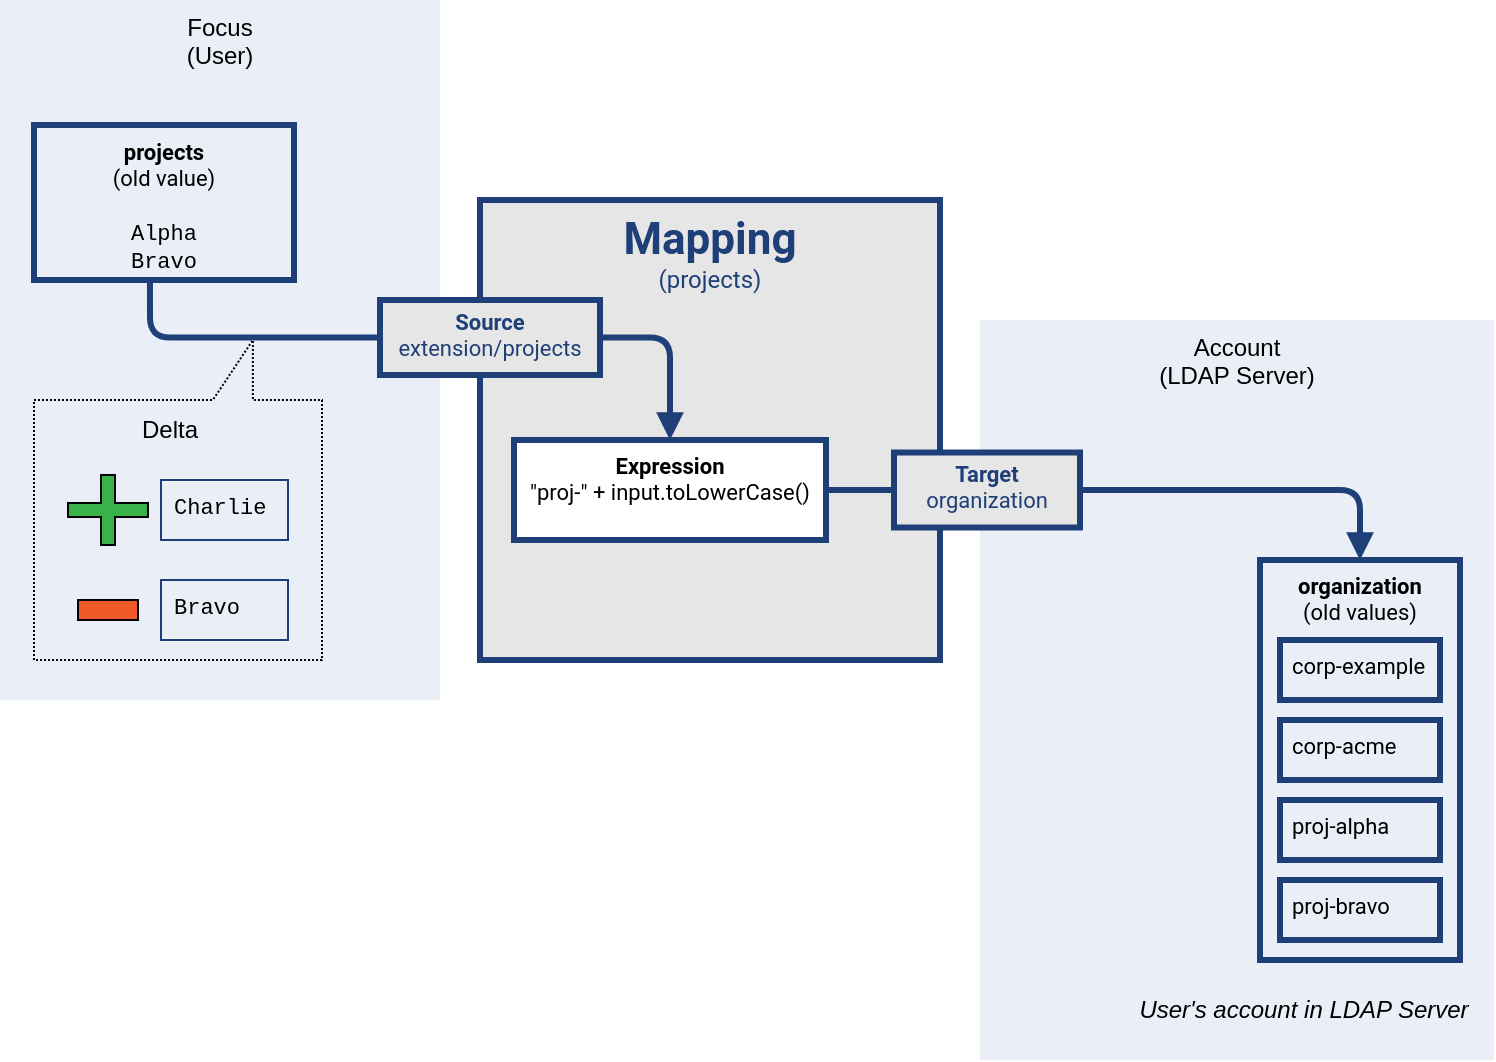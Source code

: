 <mxfile version="15.8.7" type="device" pages="5"><diagram id="LAI3oV1pym8gafn0couf" name="1"><mxGraphModel dx="935" dy="606" grid="1" gridSize="10" guides="1" tooltips="1" connect="1" arrows="1" fold="1" page="1" pageScale="1" pageWidth="827" pageHeight="1169" math="0" shadow="0"><root><mxCell id="0"/><mxCell id="1" parent="0"/><mxCell id="jD2ioqMdRHcqtq_YlgqR-1" value="Account&lt;br&gt;(LDAP Server)" style="rounded=0;whiteSpace=wrap;html=1;strokeWidth=2;perimeterSpacing=0;glass=0;strokeColor=none;fillColor=#EAEFF7;verticalAlign=top;" parent="1" vertex="1"><mxGeometry x="550" y="190" width="257" height="370" as="geometry"/></mxCell><mxCell id="jD2ioqMdRHcqtq_YlgqR-2" value="Focus&lt;br&gt;(User)" style="rounded=0;whiteSpace=wrap;html=1;strokeWidth=2;perimeterSpacing=0;glass=0;strokeColor=none;fillColor=#EAEFF7;verticalAlign=top;" parent="1" vertex="1"><mxGeometry x="60" y="30" width="220" height="350" as="geometry"/></mxCell><mxCell id="jD2ioqMdRHcqtq_YlgqR-3" value="&lt;font color=&quot;#1e3f78&quot;&gt;&lt;span style=&quot;font-size: 22px&quot;&gt;Mapping&lt;/span&gt;&lt;br&gt;&lt;font style=&quot;font-weight: normal ; font-size: 12px&quot;&gt;(projects)&lt;/font&gt;&lt;br&gt;&lt;/font&gt;" style="rounded=0;whiteSpace=wrap;html=1;strokeWidth=3;perimeterSpacing=0;glass=0;strokeColor=#1E3F78;fontFamily=Roboto;fontSource=https%3A%2F%2Ffonts.googleapis.com%2Fcss%3Ffamily%3DRoboto;fontColor=#FFFFFF;fontSize=11;fontStyle=1;spacing=2;verticalAlign=top;fillColor=#E6E6E6;" parent="1" vertex="1"><mxGeometry x="300" y="130" width="230" height="230" as="geometry"/></mxCell><mxCell id="jD2ioqMdRHcqtq_YlgqR-4" value="Expression&lt;br&gt;&lt;span style=&quot;font-weight: 400&quot;&gt;&quot;proj-&quot; + input.toLowerCase()&lt;/span&gt;" style="rounded=0;whiteSpace=wrap;html=1;strokeWidth=3;perimeterSpacing=0;glass=0;fontFamily=Roboto;fontSource=https%3A%2F%2Ffonts.googleapis.com%2Fcss%3Ffamily%3DRoboto;fontSize=11;fontStyle=1;spacing=2;strokeColor=#1E3F78;verticalAlign=top;" parent="1" vertex="1"><mxGeometry x="317" y="250" width="156" height="50" as="geometry"/></mxCell><mxCell id="jD2ioqMdRHcqtq_YlgqR-5" value="" style="edgeStyle=elbowEdgeStyle;elbow=horizontal;endArrow=block;html=1;fontFamily=Roboto;fontSource=https%3A%2F%2Ffonts.googleapis.com%2Fcss2%3Ffamily%3DRoboto%3Aital%2Cwght%401%2C300%26display%3Dswapp;fontSize=9;fontColor=#FFFFFF;strokeColor=#1E3F78;strokeWidth=3;endFill=1;exitX=1;exitY=0.5;exitDx=0;exitDy=0;entryX=0.5;entryY=0;entryDx=0;entryDy=0;" parent="1" source="jD2ioqMdRHcqtq_YlgqR-6" target="jD2ioqMdRHcqtq_YlgqR-4" edge="1"><mxGeometry width="50" height="50" relative="1" as="geometry"><mxPoint x="408" y="505.25" as="sourcePoint"/><mxPoint x="486.5" y="340.0" as="targetPoint"/><Array as="points"><mxPoint x="395" y="230"/></Array></mxGeometry></mxCell><mxCell id="jD2ioqMdRHcqtq_YlgqR-6" value="&lt;font color=&quot;#1e3f78&quot;&gt;Source&lt;br&gt;&lt;span style=&quot;font-weight: 400&quot;&gt;extension/projects&lt;/span&gt;&lt;br&gt;&lt;/font&gt;" style="rounded=0;whiteSpace=wrap;html=1;strokeWidth=3;perimeterSpacing=0;glass=0;strokeColor=#1E3F78;fontFamily=Roboto;fontSource=https%3A%2F%2Ffonts.googleapis.com%2Fcss%3Ffamily%3DRoboto;fontColor=#FFFFFF;fontSize=11;fontStyle=1;spacing=0;verticalAlign=top;fillColor=#E6E6E6;" parent="1" vertex="1"><mxGeometry x="250" y="180" width="110" height="37.5" as="geometry"/></mxCell><mxCell id="jD2ioqMdRHcqtq_YlgqR-8" value="&lt;font color=&quot;#1e3f78&quot;&gt;Target&lt;br&gt;&lt;span style=&quot;font-weight: 400&quot;&gt;organization&lt;/span&gt;&lt;br&gt;&lt;/font&gt;" style="rounded=0;whiteSpace=wrap;html=1;strokeWidth=3;perimeterSpacing=0;glass=0;strokeColor=#1E3F78;fontFamily=Roboto;fontSource=https%3A%2F%2Ffonts.googleapis.com%2Fcss%3Ffamily%3DRoboto;fontColor=#FFFFFF;fontSize=11;fontStyle=1;spacing=0;verticalAlign=top;fillColor=#E6E6E6;" parent="1" vertex="1"><mxGeometry x="507" y="256.25" width="93" height="37.5" as="geometry"/></mxCell><mxCell id="jD2ioqMdRHcqtq_YlgqR-9" value="" style="endArrow=none;html=1;strokeWidth=3;strokeColor=#1E3F78;rounded=0;fontFamily=Courier New;fontSize=14;fontColor=#000000;exitX=0;exitY=0.5;exitDx=0;exitDy=0;entryX=1;entryY=0.5;entryDx=0;entryDy=0;edgeStyle=elbowEdgeStyle;elbow=vertical;endSize=6;jumpSize=6;" parent="1" source="jD2ioqMdRHcqtq_YlgqR-8" target="jD2ioqMdRHcqtq_YlgqR-4" edge="1"><mxGeometry width="50" height="50" relative="1" as="geometry"><mxPoint x="360" y="277.5" as="sourcePoint"/><mxPoint x="550.0" y="262.5" as="targetPoint"/></mxGeometry></mxCell><mxCell id="jD2ioqMdRHcqtq_YlgqR-10" value="" style="endArrow=none;html=1;strokeWidth=3;strokeColor=#1E3F78;rounded=1;fontFamily=Roboto;fontSource=https%3A%2F%2Ffonts.googleapis.com%2Fcss%3Ffamily%3DRoboto;fontSize=11;fontColor=#000000;endSize=6;elbow=vertical;jumpSize=6;entryX=0;entryY=0.5;entryDx=0;entryDy=0;exitX=0.446;exitY=0.998;exitDx=0;exitDy=0;exitPerimeter=0;edgeStyle=orthogonalEdgeStyle;" parent="1" source="jD2ioqMdRHcqtq_YlgqR-17" target="jD2ioqMdRHcqtq_YlgqR-6" edge="1"><mxGeometry width="50" height="50" relative="1" as="geometry"><mxPoint x="100" y="199" as="sourcePoint"/><mxPoint x="550" y="370" as="targetPoint"/></mxGeometry></mxCell><mxCell id="jD2ioqMdRHcqtq_YlgqR-11" value="" style="edgeStyle=elbowEdgeStyle;elbow=vertical;endArrow=block;html=1;fontFamily=Roboto;fontSource=https%3A%2F%2Ffonts.googleapis.com%2Fcss2%3Ffamily%3DRoboto%3Aital%2Cwght%401%2C300%26display%3Dswapp;fontSize=9;fontColor=#FFFFFF;strokeColor=#1E3F78;strokeWidth=3;endFill=1;rounded=1;endSize=6;jumpSize=6;exitX=1;exitY=0.5;exitDx=0;exitDy=0;entryX=0.5;entryY=0;entryDx=0;entryDy=0;" parent="1" source="jD2ioqMdRHcqtq_YlgqR-8" target="jD2ioqMdRHcqtq_YlgqR-12" edge="1"><mxGeometry width="50" height="50" relative="1" as="geometry"><mxPoint x="762" y="272.5" as="sourcePoint"/><mxPoint x="762" y="275" as="targetPoint"/><Array as="points"><mxPoint x="710" y="275"/></Array></mxGeometry></mxCell><mxCell id="jD2ioqMdRHcqtq_YlgqR-12" value="organization&lt;br&gt;&lt;span style=&quot;font-weight: normal&quot;&gt;(old values)&lt;/span&gt;" style="rounded=0;whiteSpace=wrap;html=1;strokeWidth=3;perimeterSpacing=0;glass=0;fontFamily=Roboto;fontSource=https%3A%2F%2Ffonts.googleapis.com%2Fcss%3Ffamily%3DRoboto;fontSize=11;fontStyle=1;spacing=2;strokeColor=#1E3F78;verticalAlign=top;fillColor=#EAEFF7;" parent="1" vertex="1"><mxGeometry x="690" y="310" width="100" height="200" as="geometry"/></mxCell><mxCell id="jD2ioqMdRHcqtq_YlgqR-13" value="&lt;i&gt;User's account in LDAP Server&lt;/i&gt;" style="text;html=1;strokeColor=none;fillColor=none;align=center;verticalAlign=middle;whiteSpace=wrap;rounded=0;" parent="1" vertex="1"><mxGeometry x="627" y="520" width="170" height="30" as="geometry"/></mxCell><mxCell id="jD2ioqMdRHcqtq_YlgqR-14" value="&lt;div&gt;&lt;span style=&quot;font-weight: 400&quot;&gt;corp-example&lt;/span&gt;&lt;br&gt;&lt;/div&gt;" style="rounded=0;whiteSpace=wrap;html=1;strokeWidth=3;perimeterSpacing=0;glass=0;fontFamily=Roboto;fontSource=https%3A%2F%2Ffonts.googleapis.com%2Fcss%3Ffamily%3DRoboto;fontSize=11;fontStyle=1;spacing=2;strokeColor=#1E3F78;verticalAlign=top;fillColor=#EAEFF7;align=left;spacingLeft=4;" parent="1" vertex="1"><mxGeometry x="700" y="350" width="80" height="30" as="geometry"/></mxCell><mxCell id="jD2ioqMdRHcqtq_YlgqR-17" value="projects&lt;br&gt;&lt;span style=&quot;font-weight: normal&quot;&gt;(old value)&lt;br&gt;&lt;br&gt;&lt;/span&gt;&lt;span style=&quot;font-weight: normal&quot;&gt;&lt;font face=&quot;Courier New&quot;&gt;Alpha&lt;br&gt;Bravo&lt;/font&gt;&lt;br&gt;&lt;/span&gt;" style="rounded=0;whiteSpace=wrap;html=1;strokeWidth=3;perimeterSpacing=0;glass=0;fontFamily=Roboto;fontSource=https%3A%2F%2Ffonts.googleapis.com%2Fcss%3Ffamily%3DRoboto;fontSize=11;fontStyle=1;spacing=2;strokeColor=#1E3F78;verticalAlign=top;fillColor=#EAEFF7;" parent="1" vertex="1"><mxGeometry x="77" y="92.5" width="130" height="77.5" as="geometry"/></mxCell><mxCell id="COUfs4zwJHk2EWp2qZ3p-1" value="&lt;div&gt;&lt;span style=&quot;font-weight: 400&quot;&gt;corp-acme&lt;/span&gt;&lt;br&gt;&lt;/div&gt;" style="rounded=0;whiteSpace=wrap;html=1;strokeWidth=3;perimeterSpacing=0;glass=0;fontFamily=Roboto;fontSource=https%3A%2F%2Ffonts.googleapis.com%2Fcss%3Ffamily%3DRoboto;fontSize=11;fontStyle=1;spacing=2;strokeColor=#1E3F78;verticalAlign=top;fillColor=#EAEFF7;align=left;spacingLeft=4;" parent="1" vertex="1"><mxGeometry x="700" y="390" width="80" height="30" as="geometry"/></mxCell><mxCell id="K7X4F-TScKCJqVHTE29W-2" value="" style="shape=callout;whiteSpace=wrap;html=1;perimeter=calloutPerimeter;dashed=1;dashPattern=1 1;fillColor=#EAEFF7;position2=0.24;size=30;position=0.24;verticalAlign=top;rotation=-180;" vertex="1" parent="1"><mxGeometry x="77" y="200" width="144" height="160" as="geometry"/></mxCell><mxCell id="K7X4F-TScKCJqVHTE29W-4" value="&lt;span style=&quot;font-family: &amp;#34;courier new&amp;#34; ; font-weight: 400 ; text-align: center&quot;&gt;Charlie&lt;/span&gt;" style="rounded=0;whiteSpace=wrap;html=1;strokeWidth=1;perimeterSpacing=0;glass=0;fontFamily=Roboto;fontSource=https%3A%2F%2Ffonts.googleapis.com%2Fcss%3Ffamily%3DRoboto;fontSize=11;fontStyle=1;spacing=2;strokeColor=#1E3F78;verticalAlign=top;fillColor=#EAEFF7;align=left;spacingLeft=4;" vertex="1" parent="1"><mxGeometry x="140.5" y="270" width="63.5" height="30" as="geometry"/></mxCell><mxCell id="K7X4F-TScKCJqVHTE29W-5" value="" style="shape=cross;whiteSpace=wrap;html=1;fillColor=#37B34A;" vertex="1" parent="1"><mxGeometry x="94" y="267.5" width="40" height="35" as="geometry"/></mxCell><mxCell id="K7X4F-TScKCJqVHTE29W-6" value="" style="rounded=0;whiteSpace=wrap;html=1;fillColor=#F05A28;" vertex="1" parent="1"><mxGeometry x="99" y="330" width="30" height="10" as="geometry"/></mxCell><mxCell id="K7X4F-TScKCJqVHTE29W-7" value="&lt;span style=&quot;font-family: &amp;#34;courier new&amp;#34; ; font-weight: 400 ; text-align: center&quot;&gt;Bravo&lt;/span&gt;" style="rounded=0;whiteSpace=wrap;html=1;strokeWidth=1;perimeterSpacing=0;glass=0;fontFamily=Roboto;fontSource=https%3A%2F%2Ffonts.googleapis.com%2Fcss%3Ffamily%3DRoboto;fontSize=11;fontStyle=1;spacing=2;strokeColor=#1E3F78;verticalAlign=top;fillColor=#EAEFF7;align=left;spacingLeft=4;" vertex="1" parent="1"><mxGeometry x="140.5" y="320" width="63.5" height="30" as="geometry"/></mxCell><mxCell id="ShxrD5QxacZ04Rhb5-hf-1" value="&lt;meta charset=&quot;utf-8&quot;&gt;&lt;span style=&quot;color: rgb(0, 0, 0); font-family: helvetica; font-size: 12px; font-style: normal; font-weight: 400; letter-spacing: normal; text-align: left; text-indent: 0px; text-transform: none; word-spacing: 0px; display: inline; float: none;&quot;&gt;Delta&lt;/span&gt;" style="text;whiteSpace=wrap;html=1;fillColor=none;labelBackgroundColor=none;" vertex="1" parent="1"><mxGeometry x="129" y="231.25" width="50" height="25" as="geometry"/></mxCell><mxCell id="ShxrD5QxacZ04Rhb5-hf-2" value="&lt;div&gt;&lt;span style=&quot;font-weight: 400&quot;&gt;proj-alpha&lt;/span&gt;&lt;br&gt;&lt;/div&gt;" style="rounded=0;whiteSpace=wrap;html=1;strokeWidth=3;perimeterSpacing=0;glass=0;fontFamily=Roboto;fontSource=https%3A%2F%2Ffonts.googleapis.com%2Fcss%3Ffamily%3DRoboto;fontSize=11;fontStyle=1;spacing=2;strokeColor=#1E3F78;verticalAlign=top;fillColor=#EAEFF7;align=left;spacingLeft=4;" vertex="1" parent="1"><mxGeometry x="700" y="430" width="80" height="30" as="geometry"/></mxCell><mxCell id="ShxrD5QxacZ04Rhb5-hf-3" value="&lt;div&gt;&lt;span style=&quot;font-weight: 400&quot;&gt;proj-bravo&lt;/span&gt;&lt;br&gt;&lt;/div&gt;" style="rounded=0;whiteSpace=wrap;html=1;strokeWidth=3;perimeterSpacing=0;glass=0;fontFamily=Roboto;fontSource=https%3A%2F%2Ffonts.googleapis.com%2Fcss%3Ffamily%3DRoboto;fontSize=11;fontStyle=1;spacing=2;strokeColor=#1E3F78;verticalAlign=top;fillColor=#EAEFF7;align=left;spacingLeft=4;" vertex="1" parent="1"><mxGeometry x="700" y="470" width="80" height="30" as="geometry"/></mxCell></root></mxGraphModel></diagram><diagram name="2" id="gKqMMdM4TV4Bs2Johfsi"><mxGraphModel dx="935" dy="606" grid="1" gridSize="10" guides="1" tooltips="1" connect="1" arrows="1" fold="1" page="1" pageScale="1" pageWidth="827" pageHeight="1169" math="0" shadow="0"><root><mxCell id="CHTR-rTbengJk3uLwzx6-0"/><mxCell id="CHTR-rTbengJk3uLwzx6-1" parent="CHTR-rTbengJk3uLwzx6-0"/><mxCell id="CHTR-rTbengJk3uLwzx6-2" value="Account&lt;br&gt;(LDAP Server)" style="rounded=0;whiteSpace=wrap;html=1;strokeWidth=2;perimeterSpacing=0;glass=0;strokeColor=none;fillColor=#EAEFF7;verticalAlign=top;" vertex="1" parent="CHTR-rTbengJk3uLwzx6-1"><mxGeometry x="550" y="190" width="257" height="370" as="geometry"/></mxCell><mxCell id="CHTR-rTbengJk3uLwzx6-3" value="Focus&lt;br&gt;(User)" style="rounded=0;whiteSpace=wrap;html=1;strokeWidth=2;perimeterSpacing=0;glass=0;strokeColor=none;fillColor=#EAEFF7;verticalAlign=top;" vertex="1" parent="CHTR-rTbengJk3uLwzx6-1"><mxGeometry x="60" y="30" width="220" height="350" as="geometry"/></mxCell><mxCell id="CHTR-rTbengJk3uLwzx6-4" value="&lt;font color=&quot;#1e3f78&quot; style=&quot;font-size: 22px ; line-height: 1&quot;&gt;Mapping&lt;/font&gt;&lt;font color=&quot;#1e3f78&quot; style=&quot;font-size: 22px&quot;&gt;&lt;br&gt;&lt;/font&gt;" style="rounded=0;whiteSpace=wrap;html=1;strokeWidth=3;perimeterSpacing=0;glass=0;strokeColor=#1E3F78;fontFamily=Roboto;fontSource=https%3A%2F%2Ffonts.googleapis.com%2Fcss%3Ffamily%3DRoboto;fontColor=#FFFFFF;fontSize=11;fontStyle=1;spacing=2;verticalAlign=top;fillColor=#E6E6E6;" vertex="1" parent="CHTR-rTbengJk3uLwzx6-1"><mxGeometry x="300" y="130" width="230" height="380" as="geometry"/></mxCell><mxCell id="CHTR-rTbengJk3uLwzx6-5" value="Expression&lt;br&gt;&lt;span style=&quot;font-weight: 400&quot;&gt;&quot;proj-&quot; + input.toLowerCase()&lt;/span&gt;" style="rounded=0;whiteSpace=wrap;html=1;strokeWidth=3;perimeterSpacing=0;glass=0;fontFamily=Roboto;fontSource=https%3A%2F%2Ffonts.googleapis.com%2Fcss%3Ffamily%3DRoboto;fontSize=11;fontStyle=1;spacing=2;strokeColor=#1E3F78;verticalAlign=top;" vertex="1" parent="CHTR-rTbengJk3uLwzx6-1"><mxGeometry x="317" y="250" width="156" height="230" as="geometry"/></mxCell><mxCell id="CHTR-rTbengJk3uLwzx6-6" value="" style="edgeStyle=elbowEdgeStyle;elbow=horizontal;endArrow=block;html=1;fontFamily=Roboto;fontSource=https%3A%2F%2Ffonts.googleapis.com%2Fcss2%3Ffamily%3DRoboto%3Aital%2Cwght%401%2C300%26display%3Dswapp;fontSize=9;fontColor=#FFFFFF;strokeColor=#1E3F78;strokeWidth=3;endFill=1;exitX=1;exitY=0.5;exitDx=0;exitDy=0;entryX=0.5;entryY=0;entryDx=0;entryDy=0;" edge="1" parent="CHTR-rTbengJk3uLwzx6-1" source="CHTR-rTbengJk3uLwzx6-7" target="CHTR-rTbengJk3uLwzx6-5"><mxGeometry width="50" height="50" relative="1" as="geometry"><mxPoint x="408" y="505.25" as="sourcePoint"/><mxPoint x="486.5" y="340.0" as="targetPoint"/><Array as="points"><mxPoint x="395" y="230"/></Array></mxGeometry></mxCell><mxCell id="CHTR-rTbengJk3uLwzx6-7" value="&lt;font color=&quot;#1e3f78&quot;&gt;Source&lt;br&gt;&lt;span style=&quot;font-weight: 400&quot;&gt;extension/projects&lt;/span&gt;&lt;br&gt;&lt;/font&gt;" style="rounded=0;whiteSpace=wrap;html=1;strokeWidth=3;perimeterSpacing=0;glass=0;strokeColor=#1E3F78;fontFamily=Roboto;fontSource=https%3A%2F%2Ffonts.googleapis.com%2Fcss%3Ffamily%3DRoboto;fontColor=#FFFFFF;fontSize=11;fontStyle=1;spacing=0;verticalAlign=top;fillColor=#E6E6E6;" vertex="1" parent="CHTR-rTbengJk3uLwzx6-1"><mxGeometry x="250" y="180" width="110" height="37.5" as="geometry"/></mxCell><mxCell id="CHTR-rTbengJk3uLwzx6-8" value="&lt;font color=&quot;#1e3f78&quot;&gt;Target&lt;br&gt;&lt;span style=&quot;font-weight: 400&quot;&gt;organization&lt;/span&gt;&lt;br&gt;&lt;/font&gt;" style="rounded=0;whiteSpace=wrap;html=1;strokeWidth=3;perimeterSpacing=0;glass=0;strokeColor=#1E3F78;fontFamily=Roboto;fontSource=https%3A%2F%2Ffonts.googleapis.com%2Fcss%3Ffamily%3DRoboto;fontColor=#FFFFFF;fontSize=11;fontStyle=1;spacing=0;verticalAlign=top;fillColor=#E6E6E6;" vertex="1" parent="CHTR-rTbengJk3uLwzx6-1"><mxGeometry x="507" y="256.25" width="93" height="37.5" as="geometry"/></mxCell><mxCell id="CHTR-rTbengJk3uLwzx6-9" value="" style="endArrow=none;html=1;strokeWidth=3;strokeColor=#1E3F78;rounded=0;fontFamily=Courier New;fontSize=14;fontColor=#000000;exitX=0;exitY=0.5;exitDx=0;exitDy=0;entryX=1;entryY=0.5;entryDx=0;entryDy=0;edgeStyle=elbowEdgeStyle;elbow=vertical;endSize=6;jumpSize=6;" edge="1" parent="CHTR-rTbengJk3uLwzx6-1" source="CHTR-rTbengJk3uLwzx6-8" target="CHTR-rTbengJk3uLwzx6-5"><mxGeometry width="50" height="50" relative="1" as="geometry"><mxPoint x="360" y="277.5" as="sourcePoint"/><mxPoint x="550.0" y="262.5" as="targetPoint"/><Array as="points"><mxPoint x="490" y="275"/></Array></mxGeometry></mxCell><mxCell id="CHTR-rTbengJk3uLwzx6-10" value="" style="endArrow=none;html=1;strokeWidth=3;strokeColor=#1E3F78;rounded=1;fontFamily=Roboto;fontSource=https%3A%2F%2Ffonts.googleapis.com%2Fcss%3Ffamily%3DRoboto;fontSize=11;fontColor=#000000;endSize=6;elbow=vertical;jumpSize=6;entryX=0;entryY=0.5;entryDx=0;entryDy=0;exitX=0.446;exitY=0.998;exitDx=0;exitDy=0;exitPerimeter=0;edgeStyle=orthogonalEdgeStyle;" edge="1" parent="CHTR-rTbengJk3uLwzx6-1" source="CHTR-rTbengJk3uLwzx6-15" target="CHTR-rTbengJk3uLwzx6-7"><mxGeometry width="50" height="50" relative="1" as="geometry"><mxPoint x="100" y="199" as="sourcePoint"/><mxPoint x="550" y="370" as="targetPoint"/></mxGeometry></mxCell><mxCell id="CHTR-rTbengJk3uLwzx6-11" value="" style="edgeStyle=elbowEdgeStyle;elbow=vertical;endArrow=block;html=1;fontFamily=Roboto;fontSource=https%3A%2F%2Ffonts.googleapis.com%2Fcss2%3Ffamily%3DRoboto%3Aital%2Cwght%401%2C300%26display%3Dswapp;fontSize=9;fontColor=#FFFFFF;strokeColor=#1E3F78;strokeWidth=3;endFill=1;rounded=1;endSize=6;jumpSize=6;exitX=1;exitY=0.5;exitDx=0;exitDy=0;entryX=0.5;entryY=0;entryDx=0;entryDy=0;" edge="1" parent="CHTR-rTbengJk3uLwzx6-1" source="CHTR-rTbengJk3uLwzx6-8" target="CHTR-rTbengJk3uLwzx6-12"><mxGeometry width="50" height="50" relative="1" as="geometry"><mxPoint x="762" y="272.5" as="sourcePoint"/><mxPoint x="762" y="275" as="targetPoint"/><Array as="points"><mxPoint x="710" y="275"/></Array></mxGeometry></mxCell><mxCell id="CHTR-rTbengJk3uLwzx6-12" value="organization&lt;br&gt;&lt;span style=&quot;font-weight: normal&quot;&gt;(old values)&lt;/span&gt;" style="rounded=0;whiteSpace=wrap;html=1;strokeWidth=3;perimeterSpacing=0;glass=0;fontFamily=Roboto;fontSource=https%3A%2F%2Ffonts.googleapis.com%2Fcss%3Ffamily%3DRoboto;fontSize=11;fontStyle=1;spacing=2;strokeColor=#1E3F78;verticalAlign=top;fillColor=#EAEFF7;" vertex="1" parent="CHTR-rTbengJk3uLwzx6-1"><mxGeometry x="690" y="310" width="100" height="200" as="geometry"/></mxCell><mxCell id="CHTR-rTbengJk3uLwzx6-13" value="&lt;i&gt;User's account in LDAP Server&lt;/i&gt;" style="text;html=1;strokeColor=none;fillColor=none;align=center;verticalAlign=middle;whiteSpace=wrap;rounded=0;" vertex="1" parent="CHTR-rTbengJk3uLwzx6-1"><mxGeometry x="627" y="520" width="170" height="30" as="geometry"/></mxCell><mxCell id="CHTR-rTbengJk3uLwzx6-14" value="&lt;div&gt;&lt;span style=&quot;font-weight: 400&quot;&gt;corp-example&lt;/span&gt;&lt;br&gt;&lt;/div&gt;" style="rounded=0;whiteSpace=wrap;html=1;strokeWidth=3;perimeterSpacing=0;glass=0;fontFamily=Roboto;fontSource=https%3A%2F%2Ffonts.googleapis.com%2Fcss%3Ffamily%3DRoboto;fontSize=11;fontStyle=1;spacing=2;strokeColor=#1E3F78;verticalAlign=top;fillColor=#EAEFF7;align=left;spacingLeft=4;" vertex="1" parent="CHTR-rTbengJk3uLwzx6-1"><mxGeometry x="700" y="350" width="80" height="30" as="geometry"/></mxCell><mxCell id="CHTR-rTbengJk3uLwzx6-15" value="projects&lt;br&gt;&lt;span style=&quot;font-weight: normal&quot;&gt;(old value)&lt;br&gt;&lt;br&gt;&lt;/span&gt;&lt;span style=&quot;font-weight: normal&quot;&gt;&lt;font face=&quot;Courier New&quot;&gt;Alpha&lt;br&gt;Bravo&lt;/font&gt;&lt;br&gt;&lt;/span&gt;" style="rounded=0;whiteSpace=wrap;html=1;strokeWidth=3;perimeterSpacing=0;glass=0;fontFamily=Roboto;fontSource=https%3A%2F%2Ffonts.googleapis.com%2Fcss%3Ffamily%3DRoboto;fontSize=11;fontStyle=1;spacing=2;strokeColor=#1E3F78;verticalAlign=top;fillColor=#EAEFF7;" vertex="1" parent="CHTR-rTbengJk3uLwzx6-1"><mxGeometry x="77" y="92.5" width="130" height="77.5" as="geometry"/></mxCell><mxCell id="CHTR-rTbengJk3uLwzx6-16" value="&lt;div&gt;&lt;span style=&quot;font-weight: 400&quot;&gt;corp-acme&lt;/span&gt;&lt;br&gt;&lt;/div&gt;" style="rounded=0;whiteSpace=wrap;html=1;strokeWidth=3;perimeterSpacing=0;glass=0;fontFamily=Roboto;fontSource=https%3A%2F%2Ffonts.googleapis.com%2Fcss%3Ffamily%3DRoboto;fontSize=11;fontStyle=1;spacing=2;strokeColor=#1E3F78;verticalAlign=top;fillColor=#EAEFF7;align=left;spacingLeft=4;" vertex="1" parent="CHTR-rTbengJk3uLwzx6-1"><mxGeometry x="700" y="390" width="80" height="30" as="geometry"/></mxCell><mxCell id="CHTR-rTbengJk3uLwzx6-17" value="" style="shape=callout;whiteSpace=wrap;html=1;perimeter=calloutPerimeter;dashed=1;dashPattern=1 1;fillColor=#EAEFF7;position2=0.24;size=30;position=0.24;verticalAlign=top;rotation=-180;" vertex="1" parent="CHTR-rTbengJk3uLwzx6-1"><mxGeometry x="77" y="200" width="144" height="160" as="geometry"/></mxCell><mxCell id="CHTR-rTbengJk3uLwzx6-18" value="&lt;span style=&quot;font-family: &amp;#34;courier new&amp;#34; ; font-weight: 400 ; text-align: center&quot;&gt;Charlie&lt;/span&gt;" style="rounded=0;whiteSpace=wrap;html=1;strokeWidth=1;perimeterSpacing=0;glass=0;fontFamily=Roboto;fontSource=https%3A%2F%2Ffonts.googleapis.com%2Fcss%3Ffamily%3DRoboto;fontSize=11;fontStyle=1;spacing=2;strokeColor=#1E3F78;verticalAlign=top;fillColor=#EAEFF7;align=left;spacingLeft=4;" vertex="1" parent="CHTR-rTbengJk3uLwzx6-1"><mxGeometry x="140.5" y="270" width="63.5" height="30" as="geometry"/></mxCell><mxCell id="CHTR-rTbengJk3uLwzx6-19" value="" style="shape=cross;whiteSpace=wrap;html=1;fillColor=#37B34A;" vertex="1" parent="CHTR-rTbengJk3uLwzx6-1"><mxGeometry x="94" y="267.5" width="40" height="35" as="geometry"/></mxCell><mxCell id="CHTR-rTbengJk3uLwzx6-20" value="" style="rounded=0;whiteSpace=wrap;html=1;fillColor=#F05A28;" vertex="1" parent="CHTR-rTbengJk3uLwzx6-1"><mxGeometry x="99" y="330" width="30" height="10" as="geometry"/></mxCell><mxCell id="CHTR-rTbengJk3uLwzx6-21" value="&lt;span style=&quot;font-family: &amp;#34;courier new&amp;#34; ; font-weight: 400 ; text-align: center&quot;&gt;Bravo&lt;/span&gt;" style="rounded=0;whiteSpace=wrap;html=1;strokeWidth=1;perimeterSpacing=0;glass=0;fontFamily=Roboto;fontSource=https%3A%2F%2Ffonts.googleapis.com%2Fcss%3Ffamily%3DRoboto;fontSize=11;fontStyle=1;spacing=2;strokeColor=#1E3F78;verticalAlign=top;fillColor=#EAEFF7;align=left;spacingLeft=4;" vertex="1" parent="CHTR-rTbengJk3uLwzx6-1"><mxGeometry x="140.5" y="320" width="63.5" height="30" as="geometry"/></mxCell><mxCell id="CHTR-rTbengJk3uLwzx6-22" value="&lt;meta charset=&quot;utf-8&quot;&gt;&lt;span style=&quot;color: rgb(0, 0, 0); font-family: helvetica; font-size: 12px; font-style: normal; font-weight: 400; letter-spacing: normal; text-align: left; text-indent: 0px; text-transform: none; word-spacing: 0px; display: inline; float: none;&quot;&gt;Delta&lt;/span&gt;" style="text;whiteSpace=wrap;html=1;fillColor=none;labelBackgroundColor=none;" vertex="1" parent="CHTR-rTbengJk3uLwzx6-1"><mxGeometry x="129" y="231.25" width="50" height="25" as="geometry"/></mxCell><mxCell id="CHTR-rTbengJk3uLwzx6-23" value="&lt;div&gt;&lt;span style=&quot;font-weight: 400&quot;&gt;proj-alpha&lt;/span&gt;&lt;br&gt;&lt;/div&gt;" style="rounded=0;whiteSpace=wrap;html=1;strokeWidth=3;perimeterSpacing=0;glass=0;fontFamily=Roboto;fontSource=https%3A%2F%2Ffonts.googleapis.com%2Fcss%3Ffamily%3DRoboto;fontSize=11;fontStyle=1;spacing=2;strokeColor=#1E3F78;verticalAlign=top;fillColor=#EAEFF7;align=left;spacingLeft=4;" vertex="1" parent="CHTR-rTbengJk3uLwzx6-1"><mxGeometry x="700" y="430" width="80" height="30" as="geometry"/></mxCell><mxCell id="CHTR-rTbengJk3uLwzx6-24" value="&lt;div&gt;&lt;span style=&quot;font-weight: 400&quot;&gt;proj-bravo&lt;/span&gt;&lt;br&gt;&lt;/div&gt;" style="rounded=0;whiteSpace=wrap;html=1;strokeWidth=3;perimeterSpacing=0;glass=0;fontFamily=Roboto;fontSource=https%3A%2F%2Ffonts.googleapis.com%2Fcss%3Ffamily%3DRoboto;fontSize=11;fontStyle=1;spacing=2;strokeColor=#1E3F78;verticalAlign=top;fillColor=#EAEFF7;align=left;spacingLeft=4;" vertex="1" parent="CHTR-rTbengJk3uLwzx6-1"><mxGeometry x="700" y="470" width="80" height="30" as="geometry"/></mxCell><mxCell id="oJ0_ndvddatXg7Cv_zZJ-0" value="" style="shape=callout;whiteSpace=wrap;html=1;perimeter=calloutPerimeter;dashed=1;dashPattern=1 1;fillColor=#EAEFF7;position2=0.24;size=30;position=0.24;verticalAlign=top;rotation=-180;" vertex="1" parent="CHTR-rTbengJk3uLwzx6-1"><mxGeometry x="504" y="280" width="170" height="200" as="geometry"/></mxCell><mxCell id="oJ0_ndvddatXg7Cv_zZJ-1" value="&lt;span style=&quot;font-family: &amp;#34;courier new&amp;#34; ; font-weight: 400 ; text-align: center&quot;&gt;proj-charlie&lt;/span&gt;" style="rounded=0;whiteSpace=wrap;html=1;strokeWidth=1;perimeterSpacing=0;glass=0;fontFamily=Roboto;fontSource=https%3A%2F%2Ffonts.googleapis.com%2Fcss%3Ffamily%3DRoboto;fontSize=11;fontStyle=1;spacing=2;strokeColor=#1E3F78;verticalAlign=top;fillColor=#EAEFF7;align=left;spacingLeft=4;" vertex="1" parent="CHTR-rTbengJk3uLwzx6-1"><mxGeometry x="566.5" y="362.5" width="93.5" height="30" as="geometry"/></mxCell><mxCell id="oJ0_ndvddatXg7Cv_zZJ-2" value="" style="shape=cross;whiteSpace=wrap;html=1;fillColor=#37B34A;" vertex="1" parent="CHTR-rTbengJk3uLwzx6-1"><mxGeometry x="520" y="360" width="40" height="35" as="geometry"/></mxCell><mxCell id="oJ0_ndvddatXg7Cv_zZJ-3" value="" style="rounded=0;whiteSpace=wrap;html=1;fillColor=#F05A28;" vertex="1" parent="CHTR-rTbengJk3uLwzx6-1"><mxGeometry x="525" y="422.5" width="30" height="10" as="geometry"/></mxCell><mxCell id="oJ0_ndvddatXg7Cv_zZJ-4" value="&lt;span style=&quot;font-family: &amp;#34;courier new&amp;#34; ; font-weight: 400 ; text-align: center&quot;&gt;proj-bravo&lt;/span&gt;" style="rounded=0;whiteSpace=wrap;html=1;strokeWidth=1;perimeterSpacing=0;glass=0;fontFamily=Roboto;fontSource=https%3A%2F%2Ffonts.googleapis.com%2Fcss%3Ffamily%3DRoboto;fontSize=11;fontStyle=1;spacing=2;strokeColor=#1E3F78;verticalAlign=top;fillColor=#EAEFF7;align=left;spacingLeft=4;" vertex="1" parent="CHTR-rTbengJk3uLwzx6-1"><mxGeometry x="566.5" y="412.5" width="93.5" height="30" as="geometry"/></mxCell><mxCell id="oJ0_ndvddatXg7Cv_zZJ-5" value="&lt;span style=&quot;color: rgb(0 , 0 , 0) ; font-family: &amp;#34;helvetica&amp;#34; ; font-size: 12px ; font-style: normal ; font-weight: 400 ; letter-spacing: normal ; text-align: left ; text-indent: 0px ; text-transform: none ; word-spacing: 0px ; display: inline ; float: none&quot;&gt;Delta (simplified)&lt;/span&gt;" style="text;whiteSpace=wrap;html=1;fillColor=none;labelBackgroundColor=none;" vertex="1" parent="CHTR-rTbengJk3uLwzx6-1"><mxGeometry x="560" y="311.25" width="100" height="25" as="geometry"/></mxCell><mxCell id="oJ0_ndvddatXg7Cv_zZJ-6" value="" style="edgeStyle=orthogonalEdgeStyle;endArrow=block;html=1;fontFamily=Roboto;fontSource=https%3A%2F%2Ffonts.googleapis.com%2Fcss2%3Ffamily%3DRoboto%3Aital%2Cwght%401%2C300%26display%3Dswapp;fontSize=9;fontColor=#FFFFFF;strokeColor=#1E3F78;strokeWidth=2;dashed=1;dashPattern=1 1;endFill=1;rounded=0;exitX=1;exitY=0.5;exitDx=0;exitDy=0;entryX=0.25;entryY=0;entryDx=0;entryDy=0;elbow=vertical;" edge="1" parent="CHTR-rTbengJk3uLwzx6-1" source="CHTR-rTbengJk3uLwzx6-18" target="oJ0_ndvddatXg7Cv_zZJ-1"><mxGeometry width="50" height="50" relative="1" as="geometry"><mxPoint x="410" y="370" as="sourcePoint"/><mxPoint x="460" y="320" as="targetPoint"/><Array as="points"><mxPoint x="260" y="285"/><mxPoint x="260" y="340"/><mxPoint x="590" y="340"/></Array></mxGeometry></mxCell><mxCell id="oJ0_ndvddatXg7Cv_zZJ-7" value="" style="edgeStyle=orthogonalEdgeStyle;endArrow=block;html=1;fontFamily=Roboto;fontSource=https%3A%2F%2Ffonts.googleapis.com%2Fcss2%3Ffamily%3DRoboto%3Aital%2Cwght%401%2C300%26display%3Dswapp;fontSize=9;fontColor=#FFFFFF;strokeColor=#1E3F78;strokeWidth=2;dashed=1;dashPattern=1 1;endFill=1;rounded=0;exitX=1;exitY=0.5;exitDx=0;exitDy=0;entryX=0.25;entryY=1;entryDx=0;entryDy=0;elbow=vertical;" edge="1" parent="CHTR-rTbengJk3uLwzx6-1" source="CHTR-rTbengJk3uLwzx6-21" target="oJ0_ndvddatXg7Cv_zZJ-4"><mxGeometry width="50" height="50" relative="1" as="geometry"><mxPoint x="214.1" y="342.5" as="sourcePoint"/><mxPoint x="599.975" y="420.0" as="targetPoint"/><Array as="points"><mxPoint x="240" y="335"/><mxPoint x="240" y="470"/><mxPoint x="590" y="470"/></Array></mxGeometry></mxCell><mxCell id="oJ0_ndvddatXg7Cv_zZJ-8" value="&lt;span style=&quot;color: rgb(0 , 0 , 0) ; font-family: &amp;#34;roboto&amp;#34; ; font-size: 11px ; font-style: normal ; font-weight: 400 ; letter-spacing: normal ; text-align: center ; text-indent: 0px ; text-transform: none ; word-spacing: 0px ; background-color: rgb(248 , 249 , 250) ; display: inline ; float: none&quot;&gt;&quot;proj-&quot; + &quot;charlie&quot;&lt;/span&gt;" style="text;whiteSpace=wrap;html=1;" vertex="1" parent="CHTR-rTbengJk3uLwzx6-1"><mxGeometry x="383" y="310" width="90" height="30" as="geometry"/></mxCell><mxCell id="oJ0_ndvddatXg7Cv_zZJ-9" value="&lt;span style=&quot;color: rgb(0 , 0 , 0) ; font-family: &amp;#34;roboto&amp;#34; ; font-size: 11px ; font-style: normal ; font-weight: 400 ; letter-spacing: normal ; text-align: center ; text-indent: 0px ; text-transform: none ; word-spacing: 0px ; background-color: rgb(248 , 249 , 250) ; display: inline ; float: none&quot;&gt;&quot;proj-&quot; + &quot;bravo&quot;&lt;/span&gt;" style="text;whiteSpace=wrap;html=1;" vertex="1" parent="CHTR-rTbengJk3uLwzx6-1"><mxGeometry x="383" y="440" width="90" height="30" as="geometry"/></mxCell><mxCell id="qI7dulqOAIvwzm3s-po7-0" value="&lt;span style=&quot;color: rgb(30 , 63 , 120) ; font-family: &amp;#34;roboto&amp;#34; ; font-size: 12px ; font-style: normal ; font-weight: 400 ; letter-spacing: normal ; text-align: center ; text-indent: 0px ; text-transform: none ; word-spacing: 0px ; display: inline ; float: none&quot;&gt;(projects)&lt;/span&gt;" style="text;whiteSpace=wrap;html=1;fontSize=12;labelBackgroundColor=none;" vertex="1" parent="CHTR-rTbengJk3uLwzx6-1"><mxGeometry x="390" y="160" width="73" height="30" as="geometry"/></mxCell></root></mxGraphModel></diagram><diagram name="3" id="WMtSAeQKkrS97Ck3WlA4"><mxGraphModel dx="935" dy="606" grid="1" gridSize="10" guides="1" tooltips="1" connect="1" arrows="1" fold="1" page="1" pageScale="1" pageWidth="827" pageHeight="1169" math="0" shadow="0"><root><mxCell id="KtGIEdDnEvWRzLLVmPGk-0"/><mxCell id="KtGIEdDnEvWRzLLVmPGk-1" parent="KtGIEdDnEvWRzLLVmPGk-0"/><mxCell id="KtGIEdDnEvWRzLLVmPGk-2" value="Account&lt;br&gt;(LDAP Server)" style="rounded=0;whiteSpace=wrap;html=1;strokeWidth=2;perimeterSpacing=0;glass=0;strokeColor=none;fillColor=#EAEFF7;verticalAlign=top;" vertex="1" parent="KtGIEdDnEvWRzLLVmPGk-1"><mxGeometry x="550" y="190" width="257" height="370" as="geometry"/></mxCell><mxCell id="KtGIEdDnEvWRzLLVmPGk-3" value="Focus&lt;br&gt;(User)" style="rounded=0;whiteSpace=wrap;html=1;strokeWidth=2;perimeterSpacing=0;glass=0;strokeColor=none;fillColor=#EAEFF7;verticalAlign=top;" vertex="1" parent="KtGIEdDnEvWRzLLVmPGk-1"><mxGeometry x="60" y="30" width="220" height="350" as="geometry"/></mxCell><mxCell id="KtGIEdDnEvWRzLLVmPGk-4" value="&lt;font color=&quot;#1e3f78&quot; style=&quot;font-size: 22px ; line-height: 1&quot;&gt;Mapping&lt;/font&gt;&lt;font color=&quot;#1e3f78&quot; style=&quot;font-size: 22px&quot;&gt;&lt;br&gt;&lt;/font&gt;" style="rounded=0;whiteSpace=wrap;html=1;strokeWidth=3;perimeterSpacing=0;glass=0;strokeColor=#1E3F78;fontFamily=Roboto;fontSource=https%3A%2F%2Ffonts.googleapis.com%2Fcss%3Ffamily%3DRoboto;fontColor=#FFFFFF;fontSize=11;fontStyle=1;spacing=2;verticalAlign=top;fillColor=#E6E6E6;" vertex="1" parent="KtGIEdDnEvWRzLLVmPGk-1"><mxGeometry x="300" y="130" width="230" height="190" as="geometry"/></mxCell><mxCell id="KtGIEdDnEvWRzLLVmPGk-5" value="Expression&lt;br&gt;&lt;span style=&quot;font-weight: 400&quot;&gt;&quot;proj-&quot; + input.toLowerCase()&lt;/span&gt;" style="rounded=0;whiteSpace=wrap;html=1;strokeWidth=3;perimeterSpacing=0;glass=0;fontFamily=Roboto;fontSource=https%3A%2F%2Ffonts.googleapis.com%2Fcss%3Ffamily%3DRoboto;fontSize=11;fontStyle=1;spacing=2;strokeColor=#1E3F78;verticalAlign=top;" vertex="1" parent="KtGIEdDnEvWRzLLVmPGk-1"><mxGeometry x="317" y="250" width="156" height="50" as="geometry"/></mxCell><mxCell id="KtGIEdDnEvWRzLLVmPGk-6" value="" style="edgeStyle=elbowEdgeStyle;elbow=horizontal;endArrow=block;html=1;fontFamily=Roboto;fontSource=https%3A%2F%2Ffonts.googleapis.com%2Fcss2%3Ffamily%3DRoboto%3Aital%2Cwght%401%2C300%26display%3Dswapp;fontSize=9;fontColor=#FFFFFF;strokeColor=#1E3F78;strokeWidth=3;endFill=1;exitX=1;exitY=0.5;exitDx=0;exitDy=0;entryX=0.5;entryY=0;entryDx=0;entryDy=0;" edge="1" parent="KtGIEdDnEvWRzLLVmPGk-1" source="KtGIEdDnEvWRzLLVmPGk-7" target="KtGIEdDnEvWRzLLVmPGk-5"><mxGeometry width="50" height="50" relative="1" as="geometry"><mxPoint x="408" y="505.25" as="sourcePoint"/><mxPoint x="486.5" y="340.0" as="targetPoint"/><Array as="points"><mxPoint x="395" y="230"/></Array></mxGeometry></mxCell><mxCell id="KtGIEdDnEvWRzLLVmPGk-7" value="&lt;font color=&quot;#1e3f78&quot;&gt;Source&lt;br&gt;&lt;span style=&quot;font-weight: 400&quot;&gt;extension/projects&lt;/span&gt;&lt;br&gt;&lt;/font&gt;" style="rounded=0;whiteSpace=wrap;html=1;strokeWidth=3;perimeterSpacing=0;glass=0;strokeColor=#1E3F78;fontFamily=Roboto;fontSource=https%3A%2F%2Ffonts.googleapis.com%2Fcss%3Ffamily%3DRoboto;fontColor=#FFFFFF;fontSize=11;fontStyle=1;spacing=0;verticalAlign=top;fillColor=#E6E6E6;" vertex="1" parent="KtGIEdDnEvWRzLLVmPGk-1"><mxGeometry x="250" y="180" width="110" height="37.5" as="geometry"/></mxCell><mxCell id="KtGIEdDnEvWRzLLVmPGk-8" value="&lt;font color=&quot;#1e3f78&quot;&gt;Target&lt;br&gt;&lt;span style=&quot;font-weight: 400&quot;&gt;organization&lt;/span&gt;&lt;br&gt;&lt;/font&gt;" style="rounded=0;whiteSpace=wrap;html=1;strokeWidth=3;perimeterSpacing=0;glass=0;strokeColor=#1E3F78;fontFamily=Roboto;fontSource=https%3A%2F%2Ffonts.googleapis.com%2Fcss%3Ffamily%3DRoboto;fontColor=#FFFFFF;fontSize=11;fontStyle=1;spacing=0;verticalAlign=top;fillColor=#E6E6E6;" vertex="1" parent="KtGIEdDnEvWRzLLVmPGk-1"><mxGeometry x="507" y="256.25" width="93" height="37.5" as="geometry"/></mxCell><mxCell id="KtGIEdDnEvWRzLLVmPGk-9" value="" style="endArrow=none;html=1;strokeWidth=3;strokeColor=#1E3F78;rounded=0;fontFamily=Courier New;fontSize=14;fontColor=#000000;exitX=0;exitY=0.5;exitDx=0;exitDy=0;entryX=1;entryY=0.5;entryDx=0;entryDy=0;edgeStyle=elbowEdgeStyle;elbow=vertical;endSize=6;jumpSize=6;" edge="1" parent="KtGIEdDnEvWRzLLVmPGk-1" source="KtGIEdDnEvWRzLLVmPGk-8" target="KtGIEdDnEvWRzLLVmPGk-5"><mxGeometry width="50" height="50" relative="1" as="geometry"><mxPoint x="360" y="277.5" as="sourcePoint"/><mxPoint x="550.0" y="262.5" as="targetPoint"/><Array as="points"><mxPoint x="490" y="275"/></Array></mxGeometry></mxCell><mxCell id="KtGIEdDnEvWRzLLVmPGk-10" value="" style="endArrow=none;html=1;strokeWidth=3;strokeColor=#1E3F78;rounded=1;fontFamily=Roboto;fontSource=https%3A%2F%2Ffonts.googleapis.com%2Fcss%3Ffamily%3DRoboto;fontSize=11;fontColor=#000000;endSize=6;elbow=vertical;jumpSize=6;entryX=0;entryY=0.5;entryDx=0;entryDy=0;exitX=0.446;exitY=0.998;exitDx=0;exitDy=0;exitPerimeter=0;edgeStyle=orthogonalEdgeStyle;" edge="1" parent="KtGIEdDnEvWRzLLVmPGk-1" source="KtGIEdDnEvWRzLLVmPGk-15" target="KtGIEdDnEvWRzLLVmPGk-7"><mxGeometry width="50" height="50" relative="1" as="geometry"><mxPoint x="100" y="199" as="sourcePoint"/><mxPoint x="550" y="370" as="targetPoint"/></mxGeometry></mxCell><mxCell id="KtGIEdDnEvWRzLLVmPGk-11" value="" style="edgeStyle=elbowEdgeStyle;elbow=vertical;endArrow=block;html=1;fontFamily=Roboto;fontSource=https%3A%2F%2Ffonts.googleapis.com%2Fcss2%3Ffamily%3DRoboto%3Aital%2Cwght%401%2C300%26display%3Dswapp;fontSize=9;fontColor=#FFFFFF;strokeColor=#1E3F78;strokeWidth=3;endFill=1;rounded=1;endSize=6;jumpSize=6;exitX=1;exitY=0.5;exitDx=0;exitDy=0;entryX=0.5;entryY=0;entryDx=0;entryDy=0;" edge="1" parent="KtGIEdDnEvWRzLLVmPGk-1" source="KtGIEdDnEvWRzLLVmPGk-8" target="KtGIEdDnEvWRzLLVmPGk-12"><mxGeometry width="50" height="50" relative="1" as="geometry"><mxPoint x="762" y="272.5" as="sourcePoint"/><mxPoint x="762" y="275" as="targetPoint"/><Array as="points"><mxPoint x="710" y="275"/></Array></mxGeometry></mxCell><mxCell id="KtGIEdDnEvWRzLLVmPGk-12" value="organization&lt;br&gt;&lt;span style=&quot;font-weight: normal&quot;&gt;(new values)&lt;/span&gt;" style="rounded=0;whiteSpace=wrap;html=1;strokeWidth=3;perimeterSpacing=0;glass=0;fontFamily=Roboto;fontSource=https%3A%2F%2Ffonts.googleapis.com%2Fcss%3Ffamily%3DRoboto;fontSize=11;fontStyle=1;spacing=2;strokeColor=#1E3F78;verticalAlign=top;fillColor=#EAEFF7;" vertex="1" parent="KtGIEdDnEvWRzLLVmPGk-1"><mxGeometry x="690" y="310" width="100" height="200" as="geometry"/></mxCell><mxCell id="KtGIEdDnEvWRzLLVmPGk-13" value="&lt;i&gt;User's account in LDAP Server&lt;/i&gt;" style="text;html=1;strokeColor=none;fillColor=none;align=center;verticalAlign=middle;whiteSpace=wrap;rounded=0;" vertex="1" parent="KtGIEdDnEvWRzLLVmPGk-1"><mxGeometry x="627" y="520" width="170" height="30" as="geometry"/></mxCell><mxCell id="KtGIEdDnEvWRzLLVmPGk-14" value="&lt;div&gt;&lt;span style=&quot;font-weight: 400&quot;&gt;corp-example&lt;/span&gt;&lt;br&gt;&lt;/div&gt;" style="rounded=0;whiteSpace=wrap;html=1;strokeWidth=3;perimeterSpacing=0;glass=0;fontFamily=Roboto;fontSource=https%3A%2F%2Ffonts.googleapis.com%2Fcss%3Ffamily%3DRoboto;fontSize=11;fontStyle=1;spacing=2;strokeColor=#1E3F78;verticalAlign=top;fillColor=#EAEFF7;align=left;spacingLeft=4;" vertex="1" parent="KtGIEdDnEvWRzLLVmPGk-1"><mxGeometry x="700" y="350" width="80" height="30" as="geometry"/></mxCell><mxCell id="KtGIEdDnEvWRzLLVmPGk-15" value="projects&lt;br&gt;&lt;span style=&quot;font-weight: normal&quot;&gt;(old value)&lt;br&gt;&lt;br&gt;&lt;/span&gt;&lt;span style=&quot;font-weight: normal&quot;&gt;&lt;font face=&quot;Courier New&quot;&gt;Alpha&lt;br&gt;Bravo&lt;/font&gt;&lt;br&gt;&lt;/span&gt;" style="rounded=0;whiteSpace=wrap;html=1;strokeWidth=3;perimeterSpacing=0;glass=0;fontFamily=Roboto;fontSource=https%3A%2F%2Ffonts.googleapis.com%2Fcss%3Ffamily%3DRoboto;fontSize=11;fontStyle=1;spacing=2;strokeColor=#1E3F78;verticalAlign=top;fillColor=#EAEFF7;" vertex="1" parent="KtGIEdDnEvWRzLLVmPGk-1"><mxGeometry x="77" y="92.5" width="130" height="77.5" as="geometry"/></mxCell><mxCell id="KtGIEdDnEvWRzLLVmPGk-16" value="&lt;div&gt;&lt;span style=&quot;font-weight: 400&quot;&gt;corp-acme&lt;/span&gt;&lt;br&gt;&lt;/div&gt;" style="rounded=0;whiteSpace=wrap;html=1;strokeWidth=3;perimeterSpacing=0;glass=0;fontFamily=Roboto;fontSource=https%3A%2F%2Ffonts.googleapis.com%2Fcss%3Ffamily%3DRoboto;fontSize=11;fontStyle=1;spacing=2;strokeColor=#1E3F78;verticalAlign=top;fillColor=#EAEFF7;align=left;spacingLeft=4;" vertex="1" parent="KtGIEdDnEvWRzLLVmPGk-1"><mxGeometry x="700" y="390" width="80" height="30" as="geometry"/></mxCell><mxCell id="KtGIEdDnEvWRzLLVmPGk-17" value="" style="shape=callout;whiteSpace=wrap;html=1;perimeter=calloutPerimeter;dashed=1;dashPattern=1 1;fillColor=#EAEFF7;position2=0.24;size=30;position=0.24;verticalAlign=top;rotation=-180;" vertex="1" parent="KtGIEdDnEvWRzLLVmPGk-1"><mxGeometry x="77" y="200" width="144" height="160" as="geometry"/></mxCell><mxCell id="KtGIEdDnEvWRzLLVmPGk-18" value="&lt;span style=&quot;font-family: &amp;#34;courier new&amp;#34; ; font-weight: 400 ; text-align: center&quot;&gt;Charlie&lt;/span&gt;" style="rounded=0;whiteSpace=wrap;html=1;strokeWidth=1;perimeterSpacing=0;glass=0;fontFamily=Roboto;fontSource=https%3A%2F%2Ffonts.googleapis.com%2Fcss%3Ffamily%3DRoboto;fontSize=11;fontStyle=1;spacing=2;strokeColor=#1E3F78;verticalAlign=top;fillColor=#EAEFF7;align=left;spacingLeft=4;" vertex="1" parent="KtGIEdDnEvWRzLLVmPGk-1"><mxGeometry x="140.5" y="270" width="63.5" height="30" as="geometry"/></mxCell><mxCell id="KtGIEdDnEvWRzLLVmPGk-19" value="" style="shape=cross;whiteSpace=wrap;html=1;fillColor=#37B34A;" vertex="1" parent="KtGIEdDnEvWRzLLVmPGk-1"><mxGeometry x="94" y="267.5" width="40" height="35" as="geometry"/></mxCell><mxCell id="KtGIEdDnEvWRzLLVmPGk-20" value="" style="rounded=0;whiteSpace=wrap;html=1;fillColor=#F05A28;" vertex="1" parent="KtGIEdDnEvWRzLLVmPGk-1"><mxGeometry x="99" y="330" width="30" height="10" as="geometry"/></mxCell><mxCell id="KtGIEdDnEvWRzLLVmPGk-21" value="&lt;span style=&quot;font-family: &amp;#34;courier new&amp;#34; ; font-weight: 400 ; text-align: center&quot;&gt;Bravo&lt;/span&gt;" style="rounded=0;whiteSpace=wrap;html=1;strokeWidth=1;perimeterSpacing=0;glass=0;fontFamily=Roboto;fontSource=https%3A%2F%2Ffonts.googleapis.com%2Fcss%3Ffamily%3DRoboto;fontSize=11;fontStyle=1;spacing=2;strokeColor=#1E3F78;verticalAlign=top;fillColor=#EAEFF7;align=left;spacingLeft=4;" vertex="1" parent="KtGIEdDnEvWRzLLVmPGk-1"><mxGeometry x="140.5" y="320" width="63.5" height="30" as="geometry"/></mxCell><mxCell id="KtGIEdDnEvWRzLLVmPGk-22" value="&lt;meta charset=&quot;utf-8&quot;&gt;&lt;span style=&quot;color: rgb(0, 0, 0); font-family: helvetica; font-size: 12px; font-style: normal; font-weight: 400; letter-spacing: normal; text-align: left; text-indent: 0px; text-transform: none; word-spacing: 0px; display: inline; float: none;&quot;&gt;Delta&lt;/span&gt;" style="text;whiteSpace=wrap;html=1;fillColor=none;labelBackgroundColor=none;" vertex="1" parent="KtGIEdDnEvWRzLLVmPGk-1"><mxGeometry x="129" y="231.25" width="50" height="25" as="geometry"/></mxCell><mxCell id="KtGIEdDnEvWRzLLVmPGk-23" value="&lt;div&gt;&lt;span style=&quot;font-weight: 400&quot;&gt;proj-alpha&lt;/span&gt;&lt;br&gt;&lt;/div&gt;" style="rounded=0;whiteSpace=wrap;html=1;strokeWidth=3;perimeterSpacing=0;glass=0;fontFamily=Roboto;fontSource=https%3A%2F%2Ffonts.googleapis.com%2Fcss%3Ffamily%3DRoboto;fontSize=11;fontStyle=1;spacing=2;strokeColor=#1E3F78;verticalAlign=top;fillColor=#EAEFF7;align=left;spacingLeft=4;" vertex="1" parent="KtGIEdDnEvWRzLLVmPGk-1"><mxGeometry x="700" y="430" width="80" height="30" as="geometry"/></mxCell><mxCell id="KtGIEdDnEvWRzLLVmPGk-24" value="&lt;div&gt;&lt;span style=&quot;font-weight: 400&quot;&gt;proj-charlie&lt;/span&gt;&lt;br&gt;&lt;/div&gt;" style="rounded=0;whiteSpace=wrap;html=1;strokeWidth=3;perimeterSpacing=0;glass=0;fontFamily=Roboto;fontSource=https%3A%2F%2Ffonts.googleapis.com%2Fcss%3Ffamily%3DRoboto;fontSize=11;fontStyle=1;spacing=2;strokeColor=#1E3F78;verticalAlign=top;fillColor=#EAEFF7;align=left;spacingLeft=4;" vertex="1" parent="KtGIEdDnEvWRzLLVmPGk-1"><mxGeometry x="700" y="470" width="80" height="30" as="geometry"/></mxCell><mxCell id="KtGIEdDnEvWRzLLVmPGk-25" value="" style="shape=callout;whiteSpace=wrap;html=1;perimeter=calloutPerimeter;dashed=1;dashPattern=1 1;fillColor=#EAEFF7;position2=0.24;size=30;position=0.24;verticalAlign=top;rotation=-180;" vertex="1" parent="KtGIEdDnEvWRzLLVmPGk-1"><mxGeometry x="504" y="280" width="170" height="200" as="geometry"/></mxCell><mxCell id="KtGIEdDnEvWRzLLVmPGk-26" value="&lt;span style=&quot;font-family: &amp;#34;courier new&amp;#34; ; font-weight: 400 ; text-align: center&quot;&gt;proj-charlie&lt;/span&gt;" style="rounded=0;whiteSpace=wrap;html=1;strokeWidth=1;perimeterSpacing=0;glass=0;fontFamily=Roboto;fontSource=https%3A%2F%2Ffonts.googleapis.com%2Fcss%3Ffamily%3DRoboto;fontSize=11;fontStyle=1;spacing=2;strokeColor=#1E3F78;verticalAlign=top;fillColor=#EAEFF7;align=left;spacingLeft=4;" vertex="1" parent="KtGIEdDnEvWRzLLVmPGk-1"><mxGeometry x="566.5" y="362.5" width="93.5" height="30" as="geometry"/></mxCell><mxCell id="KtGIEdDnEvWRzLLVmPGk-27" value="" style="shape=cross;whiteSpace=wrap;html=1;fillColor=#37B34A;" vertex="1" parent="KtGIEdDnEvWRzLLVmPGk-1"><mxGeometry x="520" y="360" width="40" height="35" as="geometry"/></mxCell><mxCell id="KtGIEdDnEvWRzLLVmPGk-28" value="" style="rounded=0;whiteSpace=wrap;html=1;fillColor=#F05A28;" vertex="1" parent="KtGIEdDnEvWRzLLVmPGk-1"><mxGeometry x="525" y="422.5" width="30" height="10" as="geometry"/></mxCell><mxCell id="KtGIEdDnEvWRzLLVmPGk-29" value="&lt;span style=&quot;font-family: &amp;#34;courier new&amp;#34; ; font-weight: 400 ; text-align: center&quot;&gt;proj-bravo&lt;/span&gt;" style="rounded=0;whiteSpace=wrap;html=1;strokeWidth=1;perimeterSpacing=0;glass=0;fontFamily=Roboto;fontSource=https%3A%2F%2Ffonts.googleapis.com%2Fcss%3Ffamily%3DRoboto;fontSize=11;fontStyle=1;spacing=2;strokeColor=#1E3F78;verticalAlign=top;fillColor=#EAEFF7;align=left;spacingLeft=4;" vertex="1" parent="KtGIEdDnEvWRzLLVmPGk-1"><mxGeometry x="566.5" y="412.5" width="93.5" height="30" as="geometry"/></mxCell><mxCell id="KtGIEdDnEvWRzLLVmPGk-30" value="&lt;span style=&quot;color: rgb(0 , 0 , 0) ; font-family: &amp;#34;helvetica&amp;#34; ; font-size: 12px ; font-style: normal ; font-weight: 400 ; letter-spacing: normal ; text-align: left ; text-indent: 0px ; text-transform: none ; word-spacing: 0px ; display: inline ; float: none&quot;&gt;Delta (simplified)&lt;/span&gt;" style="text;whiteSpace=wrap;html=1;fillColor=none;labelBackgroundColor=none;" vertex="1" parent="KtGIEdDnEvWRzLLVmPGk-1"><mxGeometry x="560" y="311.25" width="100" height="25" as="geometry"/></mxCell><mxCell id="KtGIEdDnEvWRzLLVmPGk-35" value="&lt;span style=&quot;color: rgb(30 , 63 , 120) ; font-family: &amp;#34;roboto&amp;#34; ; font-size: 12px ; font-style: normal ; font-weight: 400 ; letter-spacing: normal ; text-align: center ; text-indent: 0px ; text-transform: none ; word-spacing: 0px ; display: inline ; float: none&quot;&gt;(projects)&lt;/span&gt;" style="text;whiteSpace=wrap;html=1;fontSize=12;labelBackgroundColor=none;" vertex="1" parent="KtGIEdDnEvWRzLLVmPGk-1"><mxGeometry x="390" y="160" width="73" height="30" as="geometry"/></mxCell></root></mxGraphModel></diagram><diagram name="4" id="iFcuZxJ45kIC0GkcW36T"><mxGraphModel dx="1130" dy="732" grid="1" gridSize="10" guides="1" tooltips="1" connect="1" arrows="1" fold="1" page="1" pageScale="1" pageWidth="827" pageHeight="1169" math="0" shadow="0"><root><mxCell id="vCzCf4cQZf1XDaRoyhZg-0"/><mxCell id="vCzCf4cQZf1XDaRoyhZg-1" parent="vCzCf4cQZf1XDaRoyhZg-0"/><mxCell id="vCzCf4cQZf1XDaRoyhZg-2" value="Account&lt;br&gt;(LDAP Server)" style="rounded=0;whiteSpace=wrap;html=1;strokeWidth=2;perimeterSpacing=0;glass=0;strokeColor=none;fillColor=#EAEFF7;verticalAlign=top;" vertex="1" parent="vCzCf4cQZf1XDaRoyhZg-1"><mxGeometry x="550" y="190" width="257" height="390" as="geometry"/></mxCell><mxCell id="vCzCf4cQZf1XDaRoyhZg-3" value="Focus&lt;br&gt;(User)" style="rounded=0;whiteSpace=wrap;html=1;strokeWidth=2;perimeterSpacing=0;glass=0;strokeColor=none;fillColor=#EAEFF7;verticalAlign=top;" vertex="1" parent="vCzCf4cQZf1XDaRoyhZg-1"><mxGeometry x="60" y="30" width="220" height="350" as="geometry"/></mxCell><mxCell id="vCzCf4cQZf1XDaRoyhZg-4" value="&lt;font color=&quot;#1e3f78&quot; style=&quot;font-size: 22px ; line-height: 1&quot;&gt;Mapping&lt;/font&gt;&lt;font color=&quot;#1e3f78&quot; style=&quot;font-size: 22px&quot;&gt;&lt;br&gt;&lt;/font&gt;" style="rounded=0;whiteSpace=wrap;html=1;strokeWidth=3;perimeterSpacing=0;glass=0;strokeColor=#1E3F78;fontFamily=Roboto;fontSource=https%3A%2F%2Ffonts.googleapis.com%2Fcss%3Ffamily%3DRoboto;fontColor=#FFFFFF;fontSize=11;fontStyle=1;spacing=2;verticalAlign=top;fillColor=#E6E6E6;" vertex="1" parent="vCzCf4cQZf1XDaRoyhZg-1"><mxGeometry x="300" y="130" width="230" height="440" as="geometry"/></mxCell><mxCell id="vCzCf4cQZf1XDaRoyhZg-5" value="Expression&lt;br&gt;&lt;span style=&quot;font-weight: 400&quot;&gt;&quot;proj-&quot; + input.toLowerCase()&lt;/span&gt;" style="rounded=0;whiteSpace=wrap;html=1;strokeWidth=3;perimeterSpacing=0;glass=0;fontFamily=Roboto;fontSource=https%3A%2F%2Ffonts.googleapis.com%2Fcss%3Ffamily%3DRoboto;fontSize=11;fontStyle=1;spacing=2;strokeColor=#1E3F78;verticalAlign=top;" vertex="1" parent="vCzCf4cQZf1XDaRoyhZg-1"><mxGeometry x="317" y="250" width="156" height="300" as="geometry"/></mxCell><mxCell id="vCzCf4cQZf1XDaRoyhZg-6" value="" style="edgeStyle=elbowEdgeStyle;elbow=horizontal;endArrow=block;html=1;fontFamily=Roboto;fontSource=https%3A%2F%2Ffonts.googleapis.com%2Fcss2%3Ffamily%3DRoboto%3Aital%2Cwght%401%2C300%26display%3Dswapp;fontSize=9;fontColor=#FFFFFF;strokeColor=#1E3F78;strokeWidth=3;endFill=1;exitX=1;exitY=0.5;exitDx=0;exitDy=0;entryX=0.5;entryY=0;entryDx=0;entryDy=0;" edge="1" parent="vCzCf4cQZf1XDaRoyhZg-1" source="vCzCf4cQZf1XDaRoyhZg-7" target="vCzCf4cQZf1XDaRoyhZg-5"><mxGeometry width="50" height="50" relative="1" as="geometry"><mxPoint x="408" y="505.25" as="sourcePoint"/><mxPoint x="486.5" y="340.0" as="targetPoint"/><Array as="points"><mxPoint x="395" y="230"/></Array></mxGeometry></mxCell><mxCell id="vCzCf4cQZf1XDaRoyhZg-7" value="&lt;font color=&quot;#1e3f78&quot;&gt;Source&lt;br&gt;&lt;span style=&quot;font-weight: 400&quot;&gt;extension/projects&lt;/span&gt;&lt;br&gt;&lt;/font&gt;" style="rounded=0;whiteSpace=wrap;html=1;strokeWidth=3;perimeterSpacing=0;glass=0;strokeColor=#1E3F78;fontFamily=Roboto;fontSource=https%3A%2F%2Ffonts.googleapis.com%2Fcss%3Ffamily%3DRoboto;fontColor=#FFFFFF;fontSize=11;fontStyle=1;spacing=0;verticalAlign=top;fillColor=#E6E6E6;" vertex="1" parent="vCzCf4cQZf1XDaRoyhZg-1"><mxGeometry x="250" y="180" width="110" height="37.5" as="geometry"/></mxCell><mxCell id="vCzCf4cQZf1XDaRoyhZg-8" value="&lt;font color=&quot;#1e3f78&quot;&gt;Target&lt;br&gt;&lt;span style=&quot;font-weight: 400&quot;&gt;organization&lt;/span&gt;&lt;br&gt;&lt;/font&gt;" style="rounded=0;whiteSpace=wrap;html=1;strokeWidth=3;perimeterSpacing=0;glass=0;strokeColor=#1E3F78;fontFamily=Roboto;fontSource=https%3A%2F%2Ffonts.googleapis.com%2Fcss%3Ffamily%3DRoboto;fontColor=#FFFFFF;fontSize=11;fontStyle=1;spacing=0;verticalAlign=top;fillColor=#E6E6E6;" vertex="1" parent="vCzCf4cQZf1XDaRoyhZg-1"><mxGeometry x="507" y="256.25" width="93" height="37.5" as="geometry"/></mxCell><mxCell id="vCzCf4cQZf1XDaRoyhZg-9" value="" style="endArrow=none;html=1;strokeWidth=3;strokeColor=#1E3F78;rounded=0;fontFamily=Courier New;fontSize=14;fontColor=#000000;exitX=0;exitY=0.5;exitDx=0;exitDy=0;entryX=1;entryY=0.5;entryDx=0;entryDy=0;edgeStyle=elbowEdgeStyle;elbow=vertical;endSize=6;jumpSize=6;" edge="1" parent="vCzCf4cQZf1XDaRoyhZg-1" source="vCzCf4cQZf1XDaRoyhZg-8" target="vCzCf4cQZf1XDaRoyhZg-5"><mxGeometry width="50" height="50" relative="1" as="geometry"><mxPoint x="360" y="277.5" as="sourcePoint"/><mxPoint x="550.0" y="262.5" as="targetPoint"/><Array as="points"><mxPoint x="490" y="275"/></Array></mxGeometry></mxCell><mxCell id="vCzCf4cQZf1XDaRoyhZg-10" value="" style="endArrow=none;html=1;strokeWidth=3;strokeColor=#1E3F78;rounded=1;fontFamily=Roboto;fontSource=https%3A%2F%2Ffonts.googleapis.com%2Fcss%3Ffamily%3DRoboto;fontSize=11;fontColor=#000000;endSize=6;elbow=vertical;jumpSize=6;entryX=0;entryY=0.5;entryDx=0;entryDy=0;exitX=0.446;exitY=0.998;exitDx=0;exitDy=0;exitPerimeter=0;edgeStyle=orthogonalEdgeStyle;" edge="1" parent="vCzCf4cQZf1XDaRoyhZg-1" source="vCzCf4cQZf1XDaRoyhZg-15" target="vCzCf4cQZf1XDaRoyhZg-7"><mxGeometry width="50" height="50" relative="1" as="geometry"><mxPoint x="100" y="199" as="sourcePoint"/><mxPoint x="550" y="370" as="targetPoint"/></mxGeometry></mxCell><mxCell id="vCzCf4cQZf1XDaRoyhZg-11" value="" style="edgeStyle=elbowEdgeStyle;elbow=vertical;endArrow=block;html=1;fontFamily=Roboto;fontSource=https%3A%2F%2Ffonts.googleapis.com%2Fcss2%3Ffamily%3DRoboto%3Aital%2Cwght%401%2C300%26display%3Dswapp;fontSize=9;fontColor=#FFFFFF;strokeColor=#1E3F78;strokeWidth=3;endFill=1;rounded=1;endSize=6;jumpSize=6;exitX=1;exitY=0.5;exitDx=0;exitDy=0;entryX=0.5;entryY=0;entryDx=0;entryDy=0;" edge="1" parent="vCzCf4cQZf1XDaRoyhZg-1" source="vCzCf4cQZf1XDaRoyhZg-8" target="vCzCf4cQZf1XDaRoyhZg-12"><mxGeometry width="50" height="50" relative="1" as="geometry"><mxPoint x="762" y="272.5" as="sourcePoint"/><mxPoint x="762" y="275" as="targetPoint"/><Array as="points"><mxPoint x="710" y="275"/></Array></mxGeometry></mxCell><mxCell id="vCzCf4cQZf1XDaRoyhZg-12" value="organization&lt;br&gt;&lt;span style=&quot;font-weight: normal&quot;&gt;(old values)&lt;/span&gt;" style="rounded=0;whiteSpace=wrap;html=1;strokeWidth=3;perimeterSpacing=0;glass=0;fontFamily=Roboto;fontSource=https%3A%2F%2Ffonts.googleapis.com%2Fcss%3Ffamily%3DRoboto;fontSize=11;fontStyle=1;spacing=2;strokeColor=#1E3F78;verticalAlign=top;fillColor=#EAEFF7;" vertex="1" parent="vCzCf4cQZf1XDaRoyhZg-1"><mxGeometry x="690" y="310" width="100" height="200" as="geometry"/></mxCell><mxCell id="vCzCf4cQZf1XDaRoyhZg-13" value="&lt;i&gt;User's account in LDAP Server&lt;/i&gt;" style="text;html=1;strokeColor=none;fillColor=none;align=center;verticalAlign=middle;whiteSpace=wrap;rounded=0;" vertex="1" parent="vCzCf4cQZf1XDaRoyhZg-1"><mxGeometry x="630" y="550" width="170" height="30" as="geometry"/></mxCell><mxCell id="vCzCf4cQZf1XDaRoyhZg-14" value="&lt;div&gt;&lt;span style=&quot;font-weight: 400&quot;&gt;corp-example&lt;/span&gt;&lt;br&gt;&lt;/div&gt;" style="rounded=0;whiteSpace=wrap;html=1;strokeWidth=3;perimeterSpacing=0;glass=0;fontFamily=Roboto;fontSource=https%3A%2F%2Ffonts.googleapis.com%2Fcss%3Ffamily%3DRoboto;fontSize=11;fontStyle=1;spacing=2;strokeColor=#1E3F78;verticalAlign=top;fillColor=#EAEFF7;align=left;spacingLeft=4;" vertex="1" parent="vCzCf4cQZf1XDaRoyhZg-1"><mxGeometry x="700" y="350" width="80" height="30" as="geometry"/></mxCell><mxCell id="vCzCf4cQZf1XDaRoyhZg-15" value="projects&lt;br&gt;&lt;span style=&quot;font-weight: normal&quot;&gt;(old value)&lt;br&gt;&lt;br&gt;&lt;/span&gt;&lt;span style=&quot;font-weight: normal&quot;&gt;&lt;font face=&quot;Courier New&quot;&gt;Alpha&lt;br&gt;Bravo&lt;/font&gt;&lt;br&gt;&lt;/span&gt;" style="rounded=0;whiteSpace=wrap;html=1;strokeWidth=3;perimeterSpacing=0;glass=0;fontFamily=Roboto;fontSource=https%3A%2F%2Ffonts.googleapis.com%2Fcss%3Ffamily%3DRoboto;fontSize=11;fontStyle=1;spacing=2;strokeColor=#1E3F78;verticalAlign=top;fillColor=#EAEFF7;" vertex="1" parent="vCzCf4cQZf1XDaRoyhZg-1"><mxGeometry x="77" y="92.5" width="130" height="77.5" as="geometry"/></mxCell><mxCell id="vCzCf4cQZf1XDaRoyhZg-16" value="&lt;div&gt;&lt;span style=&quot;font-weight: 400&quot;&gt;corp-acme&lt;/span&gt;&lt;br&gt;&lt;/div&gt;" style="rounded=0;whiteSpace=wrap;html=1;strokeWidth=3;perimeterSpacing=0;glass=0;fontFamily=Roboto;fontSource=https%3A%2F%2Ffonts.googleapis.com%2Fcss%3Ffamily%3DRoboto;fontSize=11;fontStyle=1;spacing=2;strokeColor=#1E3F78;verticalAlign=top;fillColor=#EAEFF7;align=left;spacingLeft=4;" vertex="1" parent="vCzCf4cQZf1XDaRoyhZg-1"><mxGeometry x="700" y="390" width="80" height="30" as="geometry"/></mxCell><mxCell id="vCzCf4cQZf1XDaRoyhZg-17" value="" style="shape=callout;whiteSpace=wrap;html=1;perimeter=calloutPerimeter;dashed=1;dashPattern=1 1;fillColor=#EAEFF7;position2=0.24;size=30;position=0.24;verticalAlign=top;rotation=-180;" vertex="1" parent="vCzCf4cQZf1XDaRoyhZg-1"><mxGeometry x="77" y="200" width="144" height="160" as="geometry"/></mxCell><mxCell id="vCzCf4cQZf1XDaRoyhZg-18" value="&lt;span style=&quot;font-family: &amp;#34;courier new&amp;#34; ; font-weight: 400 ; text-align: center&quot;&gt;Charlie&lt;/span&gt;" style="rounded=0;whiteSpace=wrap;html=1;strokeWidth=1;perimeterSpacing=0;glass=0;fontFamily=Roboto;fontSource=https%3A%2F%2Ffonts.googleapis.com%2Fcss%3Ffamily%3DRoboto;fontSize=11;fontStyle=1;spacing=2;strokeColor=#1E3F78;verticalAlign=top;fillColor=#EAEFF7;align=left;spacingLeft=4;" vertex="1" parent="vCzCf4cQZf1XDaRoyhZg-1"><mxGeometry x="140.5" y="270" width="63.5" height="30" as="geometry"/></mxCell><mxCell id="vCzCf4cQZf1XDaRoyhZg-19" value="" style="shape=cross;whiteSpace=wrap;html=1;fillColor=#37B34A;" vertex="1" parent="vCzCf4cQZf1XDaRoyhZg-1"><mxGeometry x="94" y="267.5" width="40" height="35" as="geometry"/></mxCell><mxCell id="vCzCf4cQZf1XDaRoyhZg-20" value="" style="rounded=0;whiteSpace=wrap;html=1;fillColor=#F05A28;" vertex="1" parent="vCzCf4cQZf1XDaRoyhZg-1"><mxGeometry x="99" y="330" width="30" height="10" as="geometry"/></mxCell><mxCell id="vCzCf4cQZf1XDaRoyhZg-21" value="&lt;span style=&quot;font-family: &amp;#34;courier new&amp;#34; ; font-weight: 400 ; text-align: center&quot;&gt;Bravo&lt;/span&gt;" style="rounded=0;whiteSpace=wrap;html=1;strokeWidth=1;perimeterSpacing=0;glass=0;fontFamily=Roboto;fontSource=https%3A%2F%2Ffonts.googleapis.com%2Fcss%3Ffamily%3DRoboto;fontSize=11;fontStyle=1;spacing=2;strokeColor=#1E3F78;verticalAlign=top;fillColor=#EAEFF7;align=left;spacingLeft=4;" vertex="1" parent="vCzCf4cQZf1XDaRoyhZg-1"><mxGeometry x="140.5" y="320" width="63.5" height="30" as="geometry"/></mxCell><mxCell id="vCzCf4cQZf1XDaRoyhZg-22" value="&lt;meta charset=&quot;utf-8&quot;&gt;&lt;span style=&quot;color: rgb(0, 0, 0); font-family: helvetica; font-size: 12px; font-style: normal; font-weight: 400; letter-spacing: normal; text-align: left; text-indent: 0px; text-transform: none; word-spacing: 0px; display: inline; float: none;&quot;&gt;Delta&lt;/span&gt;" style="text;whiteSpace=wrap;html=1;fillColor=none;labelBackgroundColor=none;" vertex="1" parent="vCzCf4cQZf1XDaRoyhZg-1"><mxGeometry x="129" y="231.25" width="50" height="25" as="geometry"/></mxCell><mxCell id="vCzCf4cQZf1XDaRoyhZg-23" value="&lt;div&gt;&lt;span style=&quot;font-weight: 400&quot;&gt;proj-alpha&lt;/span&gt;&lt;br&gt;&lt;/div&gt;" style="rounded=0;whiteSpace=wrap;html=1;strokeWidth=3;perimeterSpacing=0;glass=0;fontFamily=Roboto;fontSource=https%3A%2F%2Ffonts.googleapis.com%2Fcss%3Ffamily%3DRoboto;fontSize=11;fontStyle=1;spacing=2;strokeColor=#1E3F78;verticalAlign=top;fillColor=#EAEFF7;align=left;spacingLeft=4;" vertex="1" parent="vCzCf4cQZf1XDaRoyhZg-1"><mxGeometry x="700" y="430" width="80" height="30" as="geometry"/></mxCell><mxCell id="vCzCf4cQZf1XDaRoyhZg-24" value="&lt;div&gt;&lt;span style=&quot;font-weight: 400&quot;&gt;proj-bravo&lt;/span&gt;&lt;br&gt;&lt;/div&gt;" style="rounded=0;whiteSpace=wrap;html=1;strokeWidth=3;perimeterSpacing=0;glass=0;fontFamily=Roboto;fontSource=https%3A%2F%2Ffonts.googleapis.com%2Fcss%3Ffamily%3DRoboto;fontSize=11;fontStyle=1;spacing=2;strokeColor=#1E3F78;verticalAlign=top;fillColor=#EAEFF7;align=left;spacingLeft=4;" vertex="1" parent="vCzCf4cQZf1XDaRoyhZg-1"><mxGeometry x="700" y="470" width="80" height="30" as="geometry"/></mxCell><mxCell id="vCzCf4cQZf1XDaRoyhZg-25" value="" style="shape=callout;whiteSpace=wrap;html=1;perimeter=calloutPerimeter;dashed=1;dashPattern=1 1;fillColor=#EAEFF7;position2=0.24;size=30;position=0.24;verticalAlign=top;rotation=-180;" vertex="1" parent="vCzCf4cQZf1XDaRoyhZg-1"><mxGeometry x="504" y="280" width="170" height="260" as="geometry"/></mxCell><mxCell id="vCzCf4cQZf1XDaRoyhZg-26" value="&lt;span style=&quot;font-family: &amp;#34;courier new&amp;#34; ; font-weight: 400 ; text-align: center&quot;&gt;proj-charlie&lt;/span&gt;" style="rounded=0;whiteSpace=wrap;html=1;strokeWidth=1;perimeterSpacing=0;glass=0;fontFamily=Roboto;fontSource=https%3A%2F%2Ffonts.googleapis.com%2Fcss%3Ffamily%3DRoboto;fontSize=11;fontStyle=1;spacing=2;strokeColor=#1E3F78;verticalAlign=top;fillColor=#EAEFF7;align=left;spacingLeft=4;" vertex="1" parent="vCzCf4cQZf1XDaRoyhZg-1"><mxGeometry x="565.5" y="421.88" width="93.5" height="30" as="geometry"/></mxCell><mxCell id="vCzCf4cQZf1XDaRoyhZg-27" value="" style="shape=cross;whiteSpace=wrap;html=1;fillColor=#37B34A;" vertex="1" parent="vCzCf4cQZf1XDaRoyhZg-1"><mxGeometry x="519" y="419.38" width="40" height="35" as="geometry"/></mxCell><mxCell id="vCzCf4cQZf1XDaRoyhZg-28" value="" style="rounded=0;whiteSpace=wrap;html=1;fillColor=#F05A28;" vertex="1" parent="vCzCf4cQZf1XDaRoyhZg-1"><mxGeometry x="524" y="481.88" width="30" height="10" as="geometry"/></mxCell><mxCell id="vCzCf4cQZf1XDaRoyhZg-29" value="&lt;span style=&quot;font-family: &amp;#34;courier new&amp;#34; ; font-weight: 400 ; text-align: center&quot;&gt;proj-bravo&lt;/span&gt;" style="rounded=0;whiteSpace=wrap;html=1;strokeWidth=1;perimeterSpacing=0;glass=0;fontFamily=Roboto;fontSource=https%3A%2F%2Ffonts.googleapis.com%2Fcss%3Ffamily%3DRoboto;fontSize=11;fontStyle=1;spacing=2;strokeColor=#1E3F78;verticalAlign=top;fillColor=#EAEFF7;align=left;spacingLeft=4;" vertex="1" parent="vCzCf4cQZf1XDaRoyhZg-1"><mxGeometry x="565.5" y="471.88" width="93.5" height="30" as="geometry"/></mxCell><mxCell id="vCzCf4cQZf1XDaRoyhZg-30" value="&lt;span style=&quot;color: rgb(0 , 0 , 0) ; font-family: &amp;#34;helvetica&amp;#34; ; font-size: 12px ; font-style: normal ; font-weight: 400 ; letter-spacing: normal ; text-align: left ; text-indent: 0px ; text-transform: none ; word-spacing: 0px ; display: inline ; float: none&quot;&gt;Triple&lt;/span&gt;" style="text;whiteSpace=wrap;html=1;fillColor=none;labelBackgroundColor=none;" vertex="1" parent="vCzCf4cQZf1XDaRoyhZg-1"><mxGeometry x="580" y="310" width="50" height="25" as="geometry"/></mxCell><mxCell id="vCzCf4cQZf1XDaRoyhZg-31" value="" style="edgeStyle=orthogonalEdgeStyle;endArrow=block;html=1;fontFamily=Roboto;fontSource=https%3A%2F%2Ffonts.googleapis.com%2Fcss2%3Ffamily%3DRoboto%3Aital%2Cwght%401%2C300%26display%3Dswapp;fontSize=9;fontColor=#FFFFFF;strokeColor=#1E3F78;strokeWidth=2;dashed=1;dashPattern=1 1;endFill=1;rounded=0;exitX=1;exitY=0.5;exitDx=0;exitDy=0;entryX=0.25;entryY=0;entryDx=0;entryDy=0;elbow=vertical;" edge="1" parent="vCzCf4cQZf1XDaRoyhZg-1" source="vCzCf4cQZf1XDaRoyhZg-18" target="vCzCf4cQZf1XDaRoyhZg-26"><mxGeometry width="50" height="50" relative="1" as="geometry"><mxPoint x="410" y="370" as="sourcePoint"/><mxPoint x="460" y="320" as="targetPoint"/><Array as="points"><mxPoint x="260" y="285"/><mxPoint x="260" y="400"/><mxPoint x="589" y="400"/></Array></mxGeometry></mxCell><mxCell id="vCzCf4cQZf1XDaRoyhZg-32" value="" style="edgeStyle=orthogonalEdgeStyle;endArrow=block;html=1;fontFamily=Roboto;fontSource=https%3A%2F%2Ffonts.googleapis.com%2Fcss2%3Ffamily%3DRoboto%3Aital%2Cwght%401%2C300%26display%3Dswapp;fontSize=9;fontColor=#FFFFFF;strokeColor=#1E3F78;strokeWidth=2;dashed=1;dashPattern=1 1;endFill=1;rounded=0;exitX=1;exitY=0.5;exitDx=0;exitDy=0;entryX=0.25;entryY=1;entryDx=0;entryDy=0;elbow=vertical;" edge="1" parent="vCzCf4cQZf1XDaRoyhZg-1" source="vCzCf4cQZf1XDaRoyhZg-21" target="vCzCf4cQZf1XDaRoyhZg-29"><mxGeometry width="50" height="50" relative="1" as="geometry"><mxPoint x="214.1" y="342.5" as="sourcePoint"/><mxPoint x="599.975" y="420.0" as="targetPoint"/><Array as="points"><mxPoint x="240" y="335"/><mxPoint x="240" y="530"/><mxPoint x="589" y="530"/></Array></mxGeometry></mxCell><mxCell id="vCzCf4cQZf1XDaRoyhZg-33" value="&lt;span style=&quot;color: rgb(0 , 0 , 0) ; font-family: &amp;#34;roboto&amp;#34; ; font-size: 11px ; font-style: normal ; font-weight: 400 ; letter-spacing: normal ; text-align: center ; text-indent: 0px ; text-transform: none ; word-spacing: 0px ; background-color: rgb(248 , 249 , 250) ; display: inline ; float: none&quot;&gt;&quot;proj-&quot; + &quot;alpha&quot;&lt;/span&gt;" style="text;whiteSpace=wrap;html=1;" vertex="1" parent="vCzCf4cQZf1XDaRoyhZg-1"><mxGeometry x="383" y="310" width="90" height="30" as="geometry"/></mxCell><mxCell id="vCzCf4cQZf1XDaRoyhZg-34" value="&lt;span style=&quot;color: rgb(0 , 0 , 0) ; font-family: &amp;#34;roboto&amp;#34; ; font-size: 11px ; font-style: normal ; font-weight: 400 ; letter-spacing: normal ; text-align: center ; text-indent: 0px ; text-transform: none ; word-spacing: 0px ; background-color: rgb(248 , 249 , 250) ; display: inline ; float: none&quot;&gt;&quot;proj-&quot; + &quot;bravo&quot;&lt;/span&gt;" style="text;whiteSpace=wrap;html=1;" vertex="1" parent="vCzCf4cQZf1XDaRoyhZg-1"><mxGeometry x="383" y="500" width="90" height="30" as="geometry"/></mxCell><mxCell id="vCzCf4cQZf1XDaRoyhZg-35" value="&lt;span style=&quot;font-family: &amp;#34;courier new&amp;#34; ; font-weight: 400 ; text-align: center&quot;&gt;proj-alpha&lt;/span&gt;" style="rounded=0;whiteSpace=wrap;html=1;strokeWidth=1;perimeterSpacing=0;glass=0;fontFamily=Roboto;fontSource=https%3A%2F%2Ffonts.googleapis.com%2Fcss%3Ffamily%3DRoboto;fontSize=11;fontStyle=1;spacing=2;strokeColor=#1E3F78;verticalAlign=top;fillColor=#EAEFF7;align=left;spacingLeft=4;" vertex="1" parent="vCzCf4cQZf1XDaRoyhZg-1"><mxGeometry x="565.5" y="358.13" width="93.5" height="30" as="geometry"/></mxCell><mxCell id="vCzCf4cQZf1XDaRoyhZg-37" value="" style="ellipse;whiteSpace=wrap;html=1;aspect=fixed;labelBackgroundColor=none;fillColor=none;strokeWidth=3;" vertex="1" parent="vCzCf4cQZf1XDaRoyhZg-1"><mxGeometry x="524" y="358.13" width="30" height="30" as="geometry"/></mxCell><mxCell id="vCzCf4cQZf1XDaRoyhZg-39" value="" style="endArrow=none;html=1;strokeWidth=3;strokeColor=#000000;rounded=0;elbow=vertical;" edge="1" parent="vCzCf4cQZf1XDaRoyhZg-1"><mxGeometry width="50" height="50" relative="1" as="geometry"><mxPoint x="524" y="388.13" as="sourcePoint"/><mxPoint x="555" y="359.63" as="targetPoint"/></mxGeometry></mxCell><mxCell id="vCzCf4cQZf1XDaRoyhZg-40" value="" style="edgeStyle=orthogonalEdgeStyle;endArrow=block;html=1;fontFamily=Roboto;fontSource=https%3A%2F%2Ffonts.googleapis.com%2Fcss2%3Ffamily%3DRoboto%3Aital%2Cwght%401%2C300%26display%3Dswapp;fontSize=9;fontColor=#FFFFFF;strokeColor=#1E3F78;strokeWidth=2;dashed=1;dashPattern=1 1;endFill=1;rounded=0;exitX=1;exitY=0.75;exitDx=0;exitDy=0;entryX=0.25;entryY=0;entryDx=0;entryDy=0;elbow=vertical;" edge="1" parent="vCzCf4cQZf1XDaRoyhZg-1" source="vCzCf4cQZf1XDaRoyhZg-15" target="vCzCf4cQZf1XDaRoyhZg-35"><mxGeometry width="50" height="50" relative="1" as="geometry"><mxPoint x="214" y="295.0" as="sourcePoint"/><mxPoint x="598.875" y="492.5" as="targetPoint"/><Array as="points"><mxPoint x="230" y="151"/><mxPoint x="230" y="260"/><mxPoint x="290" y="260"/><mxPoint x="290" y="340"/><mxPoint x="589" y="340"/></Array></mxGeometry></mxCell><mxCell id="vCzCf4cQZf1XDaRoyhZg-41" value="&lt;span style=&quot;color: rgb(0 , 0 , 0) ; font-family: &amp;#34;roboto&amp;#34; ; font-size: 11px ; font-style: normal ; font-weight: 400 ; letter-spacing: normal ; text-align: center ; text-indent: 0px ; text-transform: none ; word-spacing: 0px ; background-color: rgb(248 , 249 , 250) ; display: inline ; float: none&quot;&gt;&quot;proj-&quot; + &quot;charlie&quot;&lt;/span&gt;" style="text;whiteSpace=wrap;html=1;" vertex="1" parent="vCzCf4cQZf1XDaRoyhZg-1"><mxGeometry x="383" y="370" width="90" height="30" as="geometry"/></mxCell><mxCell id="6oT6vULkTxqDkO8ncJs5-0" value="&lt;span style=&quot;color: rgb(30 , 63 , 120) ; font-family: &amp;#34;roboto&amp;#34; ; font-size: 12px ; font-style: normal ; font-weight: 400 ; letter-spacing: normal ; text-align: center ; text-indent: 0px ; text-transform: none ; word-spacing: 0px ; display: inline ; float: none&quot;&gt;(projects)&lt;/span&gt;" style="text;whiteSpace=wrap;html=1;fontSize=12;labelBackgroundColor=none;" vertex="1" parent="vCzCf4cQZf1XDaRoyhZg-1"><mxGeometry x="390" y="160" width="73" height="30" as="geometry"/></mxCell></root></mxGraphModel></diagram><diagram name="5" id="6adz_OyvsZWAOdsmCkfh"><mxGraphModel dx="935" dy="606" grid="1" gridSize="10" guides="1" tooltips="1" connect="1" arrows="1" fold="1" page="1" pageScale="1" pageWidth="827" pageHeight="1169" math="0" shadow="0"><root><mxCell id="DgpuzYkvlSG99qOt5-aQ-0"/><mxCell id="DgpuzYkvlSG99qOt5-aQ-1" parent="DgpuzYkvlSG99qOt5-aQ-0"/><mxCell id="DgpuzYkvlSG99qOt5-aQ-79" value="" style="shape=callout;whiteSpace=wrap;html=1;perimeter=calloutPerimeter;dashed=1;dashPattern=1 1;fillColor=#EAEFF7;position2=0.24;size=30;position=0.24;verticalAlign=top;rotation=-180;" vertex="1" parent="DgpuzYkvlSG99qOt5-aQ-1"><mxGeometry x="400" y="540" width="136" height="100" as="geometry"/></mxCell><mxCell id="DgpuzYkvlSG99qOt5-aQ-3" value="Focus&lt;br&gt;(User)" style="rounded=0;whiteSpace=wrap;html=1;strokeWidth=2;perimeterSpacing=0;glass=0;strokeColor=none;fillColor=#EAEFF7;verticalAlign=top;" vertex="1" parent="DgpuzYkvlSG99qOt5-aQ-1"><mxGeometry x="120" y="90" width="170" height="560" as="geometry"/></mxCell><mxCell id="DgpuzYkvlSG99qOt5-aQ-78" value="" style="shape=callout;whiteSpace=wrap;html=1;perimeter=calloutPerimeter;dashed=1;dashPattern=1 1;fillColor=#EAEFF7;position2=0.22;size=30;position=0.24;verticalAlign=top;rotation=-180;" vertex="1" parent="DgpuzYkvlSG99qOt5-aQ-1"><mxGeometry x="190" y="530" width="93" height="90" as="geometry"/></mxCell><mxCell id="DgpuzYkvlSG99qOt5-aQ-66" value="" style="edgeStyle=elbowEdgeStyle;elbow=horizontal;endArrow=block;html=1;fontFamily=Roboto;fontSource=https%3A%2F%2Ffonts.googleapis.com%2Fcss2%3Ffamily%3DRoboto%3Aital%2Cwght%401%2C300%26display%3Dswapp;fontSize=9;fontColor=#FFFFFF;strokeColor=#808080;strokeWidth=3;endFill=1;exitX=1;exitY=0.5;exitDx=0;exitDy=0;entryX=0;entryY=0.25;entryDx=0;entryDy=0;" edge="1" parent="DgpuzYkvlSG99qOt5-aQ-1" source="DgpuzYkvlSG99qOt5-aQ-46" target="DgpuzYkvlSG99qOt5-aQ-12"><mxGeometry width="50" height="50" relative="1" as="geometry"><mxPoint x="237" y="365.0" as="sourcePoint"/><mxPoint x="720" y="370.0" as="targetPoint"/><Array as="points"><mxPoint x="540" y="440"/></Array></mxGeometry></mxCell><mxCell id="DgpuzYkvlSG99qOt5-aQ-65" value="&lt;font style=&quot;line-height: 1 ; font-size: 18px&quot; color=&quot;#808080&quot;&gt;Mapping&lt;/font&gt;&lt;font color=&quot;#1e3f78&quot; style=&quot;font-size: 22px&quot;&gt;&lt;br&gt;&lt;/font&gt;" style="rounded=0;whiteSpace=wrap;html=1;strokeWidth=3;perimeterSpacing=0;glass=0;strokeColor=#808080;fontFamily=Roboto;fontSource=https%3A%2F%2Ffonts.googleapis.com%2Fcss%3Ffamily%3DRoboto;fontColor=#FFFFFF;fontSize=11;fontStyle=1;spacing=2;verticalAlign=top;fillColor=#E6E6E6;" vertex="1" parent="DgpuzYkvlSG99qOt5-aQ-1"><mxGeometry x="310" y="500" width="160" height="50" as="geometry"/></mxCell><mxCell id="DgpuzYkvlSG99qOt5-aQ-2" value="Account&lt;br&gt;(LDAP Server)" style="rounded=0;whiteSpace=wrap;html=1;strokeWidth=2;perimeterSpacing=0;glass=0;strokeColor=none;fillColor=#EAEFF7;verticalAlign=top;" vertex="1" parent="DgpuzYkvlSG99qOt5-aQ-1"><mxGeometry x="630" y="190" width="177" height="390" as="geometry"/></mxCell><mxCell id="DgpuzYkvlSG99qOt5-aQ-6" value="" style="edgeStyle=elbowEdgeStyle;elbow=horizontal;endArrow=block;html=1;fontFamily=Roboto;fontSource=https%3A%2F%2Ffonts.googleapis.com%2Fcss2%3Ffamily%3DRoboto%3Aital%2Cwght%401%2C300%26display%3Dswapp;fontSize=9;fontColor=#FFFFFF;strokeColor=#808080;strokeWidth=3;endFill=1;exitX=1;exitY=0.5;exitDx=0;exitDy=0;entryX=0;entryY=0.25;entryDx=0;entryDy=0;" edge="1" parent="DgpuzYkvlSG99qOt5-aQ-1" source="DgpuzYkvlSG99qOt5-aQ-15" target="DgpuzYkvlSG99qOt5-aQ-12"><mxGeometry width="50" height="50" relative="1" as="geometry"><mxPoint x="360" y="198.75" as="sourcePoint"/><mxPoint x="395.0" y="250.0" as="targetPoint"/><Array as="points"><mxPoint x="540" y="260"/></Array></mxGeometry></mxCell><mxCell id="DgpuzYkvlSG99qOt5-aQ-12" value="organization" style="rounded=0;whiteSpace=wrap;html=1;strokeWidth=3;perimeterSpacing=0;glass=0;fontFamily=Roboto;fontSource=https%3A%2F%2Ffonts.googleapis.com%2Fcss%3Ffamily%3DRoboto;fontSize=11;fontStyle=1;spacing=2;strokeColor=#1E3F78;verticalAlign=top;fillColor=#EAEFF7;" vertex="1" parent="DgpuzYkvlSG99qOt5-aQ-1"><mxGeometry x="710" y="310" width="80" height="200" as="geometry"/></mxCell><mxCell id="DgpuzYkvlSG99qOt5-aQ-15" value="projects&lt;span style=&quot;font-weight: normal&quot;&gt;&lt;br&gt;&lt;/span&gt;" style="rounded=0;whiteSpace=wrap;html=1;strokeWidth=3;perimeterSpacing=0;glass=0;fontFamily=Roboto;fontSource=https%3A%2F%2Ffonts.googleapis.com%2Fcss%3Ffamily%3DRoboto;fontSize=11;fontStyle=1;spacing=2;strokeColor=#1E3F78;verticalAlign=top;fillColor=#EAEFF7;" vertex="1" parent="DgpuzYkvlSG99qOt5-aQ-1"><mxGeometry x="140" y="140" width="87" height="30" as="geometry"/></mxCell><mxCell id="DgpuzYkvlSG99qOt5-aQ-17" value="" style="shape=callout;whiteSpace=wrap;html=1;perimeter=calloutPerimeter;dashed=1;dashPattern=1 1;fillColor=#EAEFF7;position2=0.24;size=30;position=0.24;verticalAlign=top;rotation=-180;" vertex="1" parent="DgpuzYkvlSG99qOt5-aQ-1"><mxGeometry x="180" y="160" width="93" height="90" as="geometry"/></mxCell><mxCell id="DgpuzYkvlSG99qOt5-aQ-22" value="&lt;span style=&quot;color: rgb(0 , 0 , 0) ; font-family: &amp;#34;helvetica&amp;#34; ; font-style: normal ; letter-spacing: normal ; text-indent: 0px ; text-transform: none ; word-spacing: 0px ; display: inline ; float: none&quot;&gt;Delta&lt;br&gt;&lt;font style=&quot;font-size: 24px&quot;&gt;&lt;b&gt;𝚫&lt;/b&gt;&lt;/font&gt;&lt;br&gt;&lt;/span&gt;" style="text;whiteSpace=wrap;html=1;fillColor=none;labelBackgroundColor=none;align=center;" vertex="1" parent="DgpuzYkvlSG99qOt5-aQ-1"><mxGeometry x="201.5" y="191.25" width="50" height="25" as="geometry"/></mxCell><mxCell id="DgpuzYkvlSG99qOt5-aQ-25" value="" style="shape=callout;whiteSpace=wrap;html=1;perimeter=calloutPerimeter;dashed=1;dashPattern=1 1;fillColor=#EAEFF7;position2=0.24;size=30;position=0.24;verticalAlign=top;rotation=-180;" vertex="1" parent="DgpuzYkvlSG99qOt5-aQ-1"><mxGeometry x="390" y="160" width="136" height="100" as="geometry"/></mxCell><mxCell id="DgpuzYkvlSG99qOt5-aQ-30" value="&lt;span style=&quot;color: rgb(0, 0, 0); font-family: helvetica; font-size: 12px; font-style: normal; font-weight: 400; letter-spacing: normal; text-indent: 0px; text-transform: none; word-spacing: 0px; display: inline; float: none;&quot;&gt;Triple&lt;/span&gt;" style="text;whiteSpace=wrap;html=1;fillColor=none;labelBackgroundColor=none;align=center;" vertex="1" parent="DgpuzYkvlSG99qOt5-aQ-1"><mxGeometry x="398" y="190" width="120" height="25" as="geometry"/></mxCell><mxCell id="DgpuzYkvlSG99qOt5-aQ-31" value="" style="edgeStyle=orthogonalEdgeStyle;endArrow=block;html=1;fontFamily=Roboto;fontSource=https%3A%2F%2Ffonts.googleapis.com%2Fcss2%3Ffamily%3DRoboto%3Aital%2Cwght%401%2C300%26display%3Dswapp;fontSize=9;fontColor=#FFFFFF;strokeColor=#1E3F78;strokeWidth=3;dashed=1;dashPattern=1 1;endFill=1;rounded=0;exitX=0;exitY=0;exitDx=0;exitDy=25;entryX=0;entryY=0;entryDx=136;entryDy=35;elbow=vertical;exitPerimeter=0;entryPerimeter=0;" edge="1" parent="DgpuzYkvlSG99qOt5-aQ-1" source="DgpuzYkvlSG99qOt5-aQ-17" target="DgpuzYkvlSG99qOt5-aQ-25"><mxGeometry width="50" height="50" relative="1" as="geometry"><mxPoint x="204" y="285.0" as="sourcePoint"/><mxPoint x="588.875" y="421.88" as="targetPoint"/><Array as="points"><mxPoint x="340" y="225"/><mxPoint x="340" y="225"/></Array></mxGeometry></mxCell><mxCell id="DgpuzYkvlSG99qOt5-aQ-32" value="" style="edgeStyle=orthogonalEdgeStyle;endArrow=block;html=1;fontFamily=Roboto;fontSource=https%3A%2F%2Ffonts.googleapis.com%2Fcss2%3Ffamily%3DRoboto%3Aital%2Cwght%401%2C300%26display%3Dswapp;fontSize=9;fontColor=#FFFFFF;strokeColor=#1E3F78;strokeWidth=3;dashed=1;dashPattern=1 1;endFill=1;rounded=0;elbow=vertical;entryX=0;entryY=0;entryDx=93;entryDy=30;entryPerimeter=0;exitX=0;exitY=0;exitDx=0;exitDy=35;exitPerimeter=0;" edge="1" parent="DgpuzYkvlSG99qOt5-aQ-1" source="DgpuzYkvlSG99qOt5-aQ-25" target="DgpuzYkvlSG99qOt5-aQ-44"><mxGeometry width="50" height="50" relative="1" as="geometry"><mxPoint x="458" y="260" as="sourcePoint"/><mxPoint x="588.875" y="501.88" as="targetPoint"/><Array as="points"><mxPoint x="570" y="225"/><mxPoint x="570" y="424"/></Array></mxGeometry></mxCell><mxCell id="DgpuzYkvlSG99qOt5-aQ-42" value="" style="group" vertex="1" connectable="0" parent="DgpuzYkvlSG99qOt5-aQ-1"><mxGeometry x="402" y="215" width="116" height="35" as="geometry"/></mxCell><mxCell id="DgpuzYkvlSG99qOt5-aQ-27" value="" style="shape=cross;whiteSpace=wrap;html=1;fillColor=#37B34A;" vertex="1" parent="DgpuzYkvlSG99qOt5-aQ-42"><mxGeometry width="40" height="35" as="geometry"/></mxCell><mxCell id="DgpuzYkvlSG99qOt5-aQ-28" value="" style="rounded=0;whiteSpace=wrap;html=1;fillColor=#F05A28;" vertex="1" parent="DgpuzYkvlSG99qOt5-aQ-42"><mxGeometry x="86" y="12.5" width="30" height="10" as="geometry"/></mxCell><mxCell id="DgpuzYkvlSG99qOt5-aQ-41" value="" style="group" vertex="1" connectable="0" parent="DgpuzYkvlSG99qOt5-aQ-42"><mxGeometry x="46" y="2.5" width="31" height="30" as="geometry"/></mxCell><mxCell id="DgpuzYkvlSG99qOt5-aQ-36" value="" style="ellipse;whiteSpace=wrap;html=1;aspect=fixed;labelBackgroundColor=none;fillColor=none;strokeWidth=3;" vertex="1" parent="DgpuzYkvlSG99qOt5-aQ-41"><mxGeometry width="30" height="30" as="geometry"/></mxCell><mxCell id="DgpuzYkvlSG99qOt5-aQ-37" value="" style="endArrow=none;html=1;strokeWidth=3;strokeColor=#000000;rounded=0;elbow=vertical;" edge="1" parent="DgpuzYkvlSG99qOt5-aQ-41"><mxGeometry width="50" height="50" relative="1" as="geometry"><mxPoint y="30" as="sourcePoint"/><mxPoint x="31" y="1.5" as="targetPoint"/></mxGeometry></mxCell><mxCell id="DgpuzYkvlSG99qOt5-aQ-44" value="" style="shape=callout;whiteSpace=wrap;html=1;perimeter=calloutPerimeter;dashed=1;dashPattern=1 1;fillColor=#EAEFF7;position2=0.24;size=30;position=0.24;verticalAlign=top;rotation=-180;" vertex="1" parent="DgpuzYkvlSG99qOt5-aQ-1"><mxGeometry x="600" y="363.75" width="93" height="90" as="geometry"/></mxCell><mxCell id="DgpuzYkvlSG99qOt5-aQ-45" value="&lt;span style=&quot;color: rgb(0 , 0 , 0) ; font-family: &amp;#34;helvetica&amp;#34; ; font-style: normal ; letter-spacing: normal ; text-indent: 0px ; text-transform: none ; word-spacing: 0px ; display: inline ; float: none&quot;&gt;Delta&lt;br&gt;&lt;font style=&quot;font-size: 24px&quot;&gt;&lt;b&gt;𝚫&lt;/b&gt;&lt;/font&gt;&lt;br&gt;&lt;/span&gt;" style="text;whiteSpace=wrap;html=1;fillColor=none;labelBackgroundColor=none;align=center;" vertex="1" parent="DgpuzYkvlSG99qOt5-aQ-1"><mxGeometry x="611.5" y="396.25" width="50" height="25" as="geometry"/></mxCell><mxCell id="DgpuzYkvlSG99qOt5-aQ-46" value="assignment&lt;span style=&quot;font-weight: normal&quot;&gt;&lt;br&gt;&lt;/span&gt;" style="rounded=0;whiteSpace=wrap;html=1;strokeWidth=3;perimeterSpacing=0;glass=0;fontFamily=Roboto;fontSource=https%3A%2F%2Ffonts.googleapis.com%2Fcss%3Ffamily%3DRoboto;fontSize=11;fontStyle=1;spacing=2;strokeColor=#1E3F78;verticalAlign=top;fillColor=#EAEFF7;" vertex="1" parent="DgpuzYkvlSG99qOt5-aQ-1"><mxGeometry x="140" y="490" width="87" height="30" as="geometry"/></mxCell><mxCell id="DgpuzYkvlSG99qOt5-aQ-47" value="organization" style="rounded=0;whiteSpace=wrap;html=1;strokeWidth=3;perimeterSpacing=0;glass=0;fontFamily=Roboto;fontSource=https%3A%2F%2Ffonts.googleapis.com%2Fcss%3Ffamily%3DRoboto;fontSize=11;fontStyle=1;spacing=2;strokeColor=#1E3F78;verticalAlign=top;fillColor=#EAEFF7;" vertex="1" parent="DgpuzYkvlSG99qOt5-aQ-1"><mxGeometry x="140" y="340" width="87" height="30" as="geometry"/></mxCell><mxCell id="DgpuzYkvlSG99qOt5-aQ-50" value="" style="edgeStyle=elbowEdgeStyle;elbow=horizontal;endArrow=block;html=1;fontFamily=Roboto;fontSource=https%3A%2F%2Ffonts.googleapis.com%2Fcss2%3Ffamily%3DRoboto%3Aital%2Cwght%401%2C300%26display%3Dswapp;fontSize=9;fontColor=#FFFFFF;strokeColor=#808080;strokeWidth=3;endFill=1;exitX=1;exitY=0.5;exitDx=0;exitDy=0;entryX=0;entryY=0.25;entryDx=0;entryDy=0;" edge="1" parent="DgpuzYkvlSG99qOt5-aQ-1" source="DgpuzYkvlSG99qOt5-aQ-47" target="DgpuzYkvlSG99qOt5-aQ-12"><mxGeometry width="50" height="50" relative="1" as="geometry"><mxPoint x="228.5" y="350" as="sourcePoint"/><mxPoint x="691.5" y="555.0" as="targetPoint"/><Array as="points"><mxPoint x="541.5" y="455"/></Array></mxGeometry></mxCell><mxCell id="DgpuzYkvlSG99qOt5-aQ-4" value="&lt;font style=&quot;line-height: 1 ; font-size: 18px&quot; color=&quot;#808080&quot;&gt;Mapping&lt;/font&gt;&lt;font color=&quot;#1e3f78&quot; style=&quot;font-size: 22px&quot;&gt;&lt;br&gt;&lt;/font&gt;" style="rounded=0;whiteSpace=wrap;html=1;strokeWidth=3;perimeterSpacing=0;glass=0;strokeColor=#808080;fontFamily=Roboto;fontSource=https%3A%2F%2Ffonts.googleapis.com%2Fcss%3Ffamily%3DRoboto;fontColor=#FFFFFF;fontSize=11;fontStyle=1;spacing=2;verticalAlign=top;fillColor=#E6E6E6;" vertex="1" parent="DgpuzYkvlSG99qOt5-aQ-1"><mxGeometry x="300" y="90" width="160" height="80" as="geometry"/></mxCell><mxCell id="DgpuzYkvlSG99qOt5-aQ-40" value="&lt;span style=&quot;font-family: &amp;#34;roboto&amp;#34; ; font-size: 12px ; font-style: normal ; font-weight: 400 ; letter-spacing: normal ; text-indent: 0px ; text-transform: none ; word-spacing: 0px ; display: inline ; float: none&quot;&gt;&lt;font color=&quot;#808080&quot;&gt;(projects)&lt;/font&gt;&lt;/span&gt;" style="text;whiteSpace=wrap;html=1;fontSize=12;labelBackgroundColor=none;align=center;" vertex="1" parent="DgpuzYkvlSG99qOt5-aQ-1"><mxGeometry x="300" y="120" width="160" height="30" as="geometry"/></mxCell><mxCell id="DgpuzYkvlSG99qOt5-aQ-48" value="&lt;font style=&quot;line-height: 1 ; font-size: 18px&quot; color=&quot;#808080&quot;&gt;Mapping&lt;/font&gt;&lt;font color=&quot;#1e3f78&quot; style=&quot;font-size: 22px&quot;&gt;&lt;br&gt;&lt;/font&gt;" style="rounded=0;whiteSpace=wrap;html=1;strokeWidth=3;perimeterSpacing=0;glass=0;strokeColor=#808080;fontFamily=Roboto;fontSource=https%3A%2F%2Ffonts.googleapis.com%2Fcss%3Ffamily%3DRoboto;fontColor=#FFFFFF;fontSize=11;fontStyle=1;spacing=2;verticalAlign=top;fillColor=#E6E6E6;" vertex="1" parent="DgpuzYkvlSG99qOt5-aQ-1"><mxGeometry x="300" y="290" width="160" height="80" as="geometry"/></mxCell><mxCell id="DgpuzYkvlSG99qOt5-aQ-49" value="&lt;span style=&quot;font-family: &amp;#34;roboto&amp;#34; ; font-size: 12px ; font-style: normal ; font-weight: 400 ; letter-spacing: normal ; text-indent: 0px ; text-transform: none ; word-spacing: 0px ; display: inline ; float: none&quot;&gt;&lt;font color=&quot;#808080&quot;&gt;(organizations)&lt;/font&gt;&lt;/span&gt;" style="text;whiteSpace=wrap;html=1;fontSize=12;labelBackgroundColor=none;align=center;" vertex="1" parent="DgpuzYkvlSG99qOt5-aQ-1"><mxGeometry x="300" y="320" width="160" height="30" as="geometry"/></mxCell><mxCell id="DgpuzYkvlSG99qOt5-aQ-51" value="" style="shape=callout;whiteSpace=wrap;html=1;perimeter=calloutPerimeter;dashed=1;dashPattern=1 1;fillColor=#EAEFF7;position2=0.24;size=30;position=0.24;verticalAlign=top;rotation=-180;" vertex="1" parent="DgpuzYkvlSG99qOt5-aQ-1"><mxGeometry x="180" y="363.75" width="93" height="90" as="geometry"/></mxCell><mxCell id="DgpuzYkvlSG99qOt5-aQ-52" value="&lt;span style=&quot;color: rgb(0 , 0 , 0) ; font-family: &amp;#34;helvetica&amp;#34; ; font-style: normal ; letter-spacing: normal ; text-indent: 0px ; text-transform: none ; word-spacing: 0px ; display: inline ; float: none&quot;&gt;Delta&lt;br&gt;&lt;font style=&quot;font-size: 24px&quot;&gt;&lt;b&gt;𝚫&lt;/b&gt;&lt;/font&gt;&lt;br&gt;&lt;/span&gt;" style="text;whiteSpace=wrap;html=1;fillColor=none;labelBackgroundColor=none;align=center;" vertex="1" parent="DgpuzYkvlSG99qOt5-aQ-1"><mxGeometry x="201.5" y="395" width="50" height="25" as="geometry"/></mxCell><mxCell id="DgpuzYkvlSG99qOt5-aQ-53" value="" style="shape=callout;whiteSpace=wrap;html=1;perimeter=calloutPerimeter;dashed=1;dashPattern=1 1;fillColor=#EAEFF7;position2=0.24;size=30;position=0.24;verticalAlign=top;rotation=-180;" vertex="1" parent="DgpuzYkvlSG99qOt5-aQ-1"><mxGeometry x="390" y="360" width="136" height="100" as="geometry"/></mxCell><mxCell id="DgpuzYkvlSG99qOt5-aQ-54" value="&lt;span style=&quot;color: rgb(0, 0, 0); font-family: helvetica; font-size: 12px; font-style: normal; font-weight: 400; letter-spacing: normal; text-indent: 0px; text-transform: none; word-spacing: 0px; display: inline; float: none;&quot;&gt;Triple&lt;/span&gt;" style="text;whiteSpace=wrap;html=1;fillColor=none;labelBackgroundColor=none;align=center;" vertex="1" parent="DgpuzYkvlSG99qOt5-aQ-1"><mxGeometry x="398" y="390" width="120" height="25" as="geometry"/></mxCell><mxCell id="DgpuzYkvlSG99qOt5-aQ-55" value="" style="group" vertex="1" connectable="0" parent="DgpuzYkvlSG99qOt5-aQ-1"><mxGeometry x="402" y="415" width="116" height="35" as="geometry"/></mxCell><mxCell id="DgpuzYkvlSG99qOt5-aQ-56" value="" style="shape=cross;whiteSpace=wrap;html=1;fillColor=#37B34A;" vertex="1" parent="DgpuzYkvlSG99qOt5-aQ-55"><mxGeometry width="40" height="35" as="geometry"/></mxCell><mxCell id="DgpuzYkvlSG99qOt5-aQ-57" value="" style="rounded=0;whiteSpace=wrap;html=1;fillColor=#F05A28;" vertex="1" parent="DgpuzYkvlSG99qOt5-aQ-55"><mxGeometry x="86" y="12.5" width="30" height="10" as="geometry"/></mxCell><mxCell id="DgpuzYkvlSG99qOt5-aQ-58" value="" style="group" vertex="1" connectable="0" parent="DgpuzYkvlSG99qOt5-aQ-55"><mxGeometry x="46" y="2.5" width="31" height="30" as="geometry"/></mxCell><mxCell id="DgpuzYkvlSG99qOt5-aQ-59" value="" style="ellipse;whiteSpace=wrap;html=1;aspect=fixed;labelBackgroundColor=none;fillColor=none;strokeWidth=3;" vertex="1" parent="DgpuzYkvlSG99qOt5-aQ-58"><mxGeometry width="30" height="30" as="geometry"/></mxCell><mxCell id="DgpuzYkvlSG99qOt5-aQ-60" value="" style="endArrow=none;html=1;strokeWidth=3;strokeColor=#000000;rounded=0;elbow=vertical;" edge="1" parent="DgpuzYkvlSG99qOt5-aQ-58"><mxGeometry width="50" height="50" relative="1" as="geometry"><mxPoint y="30" as="sourcePoint"/><mxPoint x="31" y="1.5" as="targetPoint"/></mxGeometry></mxCell><mxCell id="DgpuzYkvlSG99qOt5-aQ-61" value="" style="edgeStyle=orthogonalEdgeStyle;endArrow=block;html=1;fontFamily=Roboto;fontSource=https%3A%2F%2Ffonts.googleapis.com%2Fcss2%3Ffamily%3DRoboto%3Aital%2Cwght%401%2C300%26display%3Dswapp;fontSize=9;fontColor=#FFFFFF;strokeColor=#1E3F78;strokeWidth=3;dashed=1;dashPattern=1 1;endFill=1;rounded=0;exitX=0;exitY=0;exitDx=0;exitDy=30;entryX=0;entryY=0;entryDx=136;entryDy=35;elbow=vertical;exitPerimeter=0;entryPerimeter=0;" edge="1" parent="DgpuzYkvlSG99qOt5-aQ-1" source="DgpuzYkvlSG99qOt5-aQ-51" target="DgpuzYkvlSG99qOt5-aQ-53"><mxGeometry width="50" height="50" relative="1" as="geometry"><mxPoint x="283" y="235" as="sourcePoint"/><mxPoint x="400" y="235" as="targetPoint"/><Array as="points"><mxPoint x="273" y="425"/></Array></mxGeometry></mxCell><mxCell id="DgpuzYkvlSG99qOt5-aQ-62" value="" style="edgeStyle=orthogonalEdgeStyle;endArrow=block;html=1;fontFamily=Roboto;fontSource=https%3A%2F%2Ffonts.googleapis.com%2Fcss2%3Ffamily%3DRoboto%3Aital%2Cwght%401%2C300%26display%3Dswapp;fontSize=9;fontColor=#FFFFFF;strokeColor=#1E3F78;strokeWidth=3;dashed=1;dashPattern=1 1;endFill=1;rounded=0;elbow=vertical;entryX=0;entryY=0;entryDx=93;entryDy=30;entryPerimeter=0;exitX=0;exitY=0;exitDx=0;exitDy=35;exitPerimeter=0;" edge="1" parent="DgpuzYkvlSG99qOt5-aQ-1" source="DgpuzYkvlSG99qOt5-aQ-53" target="DgpuzYkvlSG99qOt5-aQ-44"><mxGeometry width="50" height="50" relative="1" as="geometry"><mxPoint x="536" y="235" as="sourcePoint"/><mxPoint x="610.0" y="433.75" as="targetPoint"/><Array as="points"><mxPoint x="526" y="424"/></Array></mxGeometry></mxCell><mxCell id="DgpuzYkvlSG99qOt5-aQ-63" value="&lt;font style=&quot;line-height: 1 ; font-size: 18px&quot; color=&quot;#808080&quot;&gt;Mapping&lt;/font&gt;&lt;font color=&quot;#1e3f78&quot; style=&quot;font-size: 22px&quot;&gt;&lt;br&gt;&lt;/font&gt;" style="rounded=0;whiteSpace=wrap;html=1;strokeWidth=3;perimeterSpacing=0;glass=0;strokeColor=#808080;fontFamily=Roboto;fontSource=https%3A%2F%2Ffonts.googleapis.com%2Fcss%3Ffamily%3DRoboto;fontColor=#FFFFFF;fontSize=11;fontStyle=1;spacing=2;verticalAlign=top;fillColor=#E6E6E6;" vertex="1" parent="DgpuzYkvlSG99qOt5-aQ-1"><mxGeometry x="300" y="490" width="160" height="50" as="geometry"/></mxCell><mxCell id="DgpuzYkvlSG99qOt5-aQ-67" value="" style="shape=callout;whiteSpace=wrap;html=1;perimeter=calloutPerimeter;dashed=1;dashPattern=1 1;fillColor=#EAEFF7;position2=0.24;size=30;position=0.24;verticalAlign=top;rotation=-180;" vertex="1" parent="DgpuzYkvlSG99qOt5-aQ-1"><mxGeometry x="180" y="520" width="93" height="90" as="geometry"/></mxCell><mxCell id="DgpuzYkvlSG99qOt5-aQ-68" value="&lt;span style=&quot;color: rgb(0 , 0 , 0) ; font-family: &amp;#34;helvetica&amp;#34; ; font-style: normal ; letter-spacing: normal ; text-indent: 0px ; text-transform: none ; word-spacing: 0px ; display: inline ; float: none&quot;&gt;Delta&lt;br&gt;&lt;font style=&quot;font-size: 24px&quot;&gt;&lt;b&gt;𝚫&lt;/b&gt;&lt;/font&gt;&lt;br&gt;&lt;/span&gt;" style="text;whiteSpace=wrap;html=1;fillColor=none;labelBackgroundColor=none;align=center;" vertex="1" parent="DgpuzYkvlSG99qOt5-aQ-1"><mxGeometry x="201.5" y="551.25" width="50" height="25" as="geometry"/></mxCell><mxCell id="DgpuzYkvlSG99qOt5-aQ-69" value="" style="shape=callout;whiteSpace=wrap;html=1;perimeter=calloutPerimeter;dashed=1;dashPattern=1 1;fillColor=#EAEFF7;position2=0.24;size=30;position=0.24;verticalAlign=top;rotation=-180;" vertex="1" parent="DgpuzYkvlSG99qOt5-aQ-1"><mxGeometry x="390" y="530" width="136" height="100" as="geometry"/></mxCell><mxCell id="DgpuzYkvlSG99qOt5-aQ-70" value="&lt;span style=&quot;color: rgb(0, 0, 0); font-family: helvetica; font-size: 12px; font-style: normal; font-weight: 400; letter-spacing: normal; text-indent: 0px; text-transform: none; word-spacing: 0px; display: inline; float: none;&quot;&gt;Triple&lt;/span&gt;" style="text;whiteSpace=wrap;html=1;fillColor=none;labelBackgroundColor=none;align=center;" vertex="1" parent="DgpuzYkvlSG99qOt5-aQ-1"><mxGeometry x="398" y="560" width="120" height="25" as="geometry"/></mxCell><mxCell id="DgpuzYkvlSG99qOt5-aQ-71" value="" style="group" vertex="1" connectable="0" parent="DgpuzYkvlSG99qOt5-aQ-1"><mxGeometry x="402" y="585" width="116" height="35" as="geometry"/></mxCell><mxCell id="DgpuzYkvlSG99qOt5-aQ-72" value="" style="shape=cross;whiteSpace=wrap;html=1;fillColor=#37B34A;" vertex="1" parent="DgpuzYkvlSG99qOt5-aQ-71"><mxGeometry width="40" height="35" as="geometry"/></mxCell><mxCell id="DgpuzYkvlSG99qOt5-aQ-73" value="" style="rounded=0;whiteSpace=wrap;html=1;fillColor=#F05A28;" vertex="1" parent="DgpuzYkvlSG99qOt5-aQ-71"><mxGeometry x="86" y="12.5" width="30" height="10" as="geometry"/></mxCell><mxCell id="DgpuzYkvlSG99qOt5-aQ-74" value="" style="group" vertex="1" connectable="0" parent="DgpuzYkvlSG99qOt5-aQ-71"><mxGeometry x="46" y="2.5" width="31" height="30" as="geometry"/></mxCell><mxCell id="DgpuzYkvlSG99qOt5-aQ-75" value="" style="ellipse;whiteSpace=wrap;html=1;aspect=fixed;labelBackgroundColor=none;fillColor=none;strokeWidth=3;" vertex="1" parent="DgpuzYkvlSG99qOt5-aQ-74"><mxGeometry width="30" height="30" as="geometry"/></mxCell><mxCell id="DgpuzYkvlSG99qOt5-aQ-76" value="" style="endArrow=none;html=1;strokeWidth=3;strokeColor=#000000;rounded=0;elbow=vertical;" edge="1" parent="DgpuzYkvlSG99qOt5-aQ-74"><mxGeometry width="50" height="50" relative="1" as="geometry"><mxPoint y="30" as="sourcePoint"/><mxPoint x="31" y="1.5" as="targetPoint"/></mxGeometry></mxCell><mxCell id="DgpuzYkvlSG99qOt5-aQ-77" value="" style="edgeStyle=orthogonalEdgeStyle;endArrow=block;html=1;fontFamily=Roboto;fontSource=https%3A%2F%2Ffonts.googleapis.com%2Fcss2%3Ffamily%3DRoboto%3Aital%2Cwght%401%2C300%26display%3Dswapp;fontSize=9;fontColor=#FFFFFF;strokeColor=#1E3F78;strokeWidth=3;dashed=1;dashPattern=1 1;endFill=1;rounded=0;exitX=0;exitY=0;exitDx=0;exitDy=30;elbow=vertical;exitPerimeter=0;" edge="1" parent="DgpuzYkvlSG99qOt5-aQ-1" source="DgpuzYkvlSG99qOt5-aQ-67"><mxGeometry width="50" height="50" relative="1" as="geometry"><mxPoint x="283" y="405" as="sourcePoint"/><mxPoint x="389" y="580" as="targetPoint"/><Array as="points"><mxPoint x="389" y="580"/></Array></mxGeometry></mxCell><mxCell id="DgpuzYkvlSG99qOt5-aQ-80" value="" style="edgeStyle=orthogonalEdgeStyle;endArrow=block;html=1;fontFamily=Roboto;fontSource=https%3A%2F%2Ffonts.googleapis.com%2Fcss2%3Ffamily%3DRoboto%3Aital%2Cwght%401%2C300%26display%3Dswapp;fontSize=9;fontColor=#FFFFFF;strokeColor=#1E3F78;strokeWidth=3;dashed=1;dashPattern=1 1;endFill=1;rounded=0;elbow=vertical;entryX=0;entryY=0;entryDx=93;entryDy=30;entryPerimeter=0;exitX=0;exitY=0;exitDx=0;exitDy=35;exitPerimeter=0;" edge="1" parent="DgpuzYkvlSG99qOt5-aQ-1" source="DgpuzYkvlSG99qOt5-aQ-69" target="DgpuzYkvlSG99qOt5-aQ-44"><mxGeometry width="50" height="50" relative="1" as="geometry"><mxPoint x="536" y="435" as="sourcePoint"/><mxPoint x="610.0" y="433.75" as="targetPoint"/><Array as="points"><mxPoint x="570" y="595"/><mxPoint x="570" y="424"/></Array></mxGeometry></mxCell></root></mxGraphModel></diagram></mxfile>